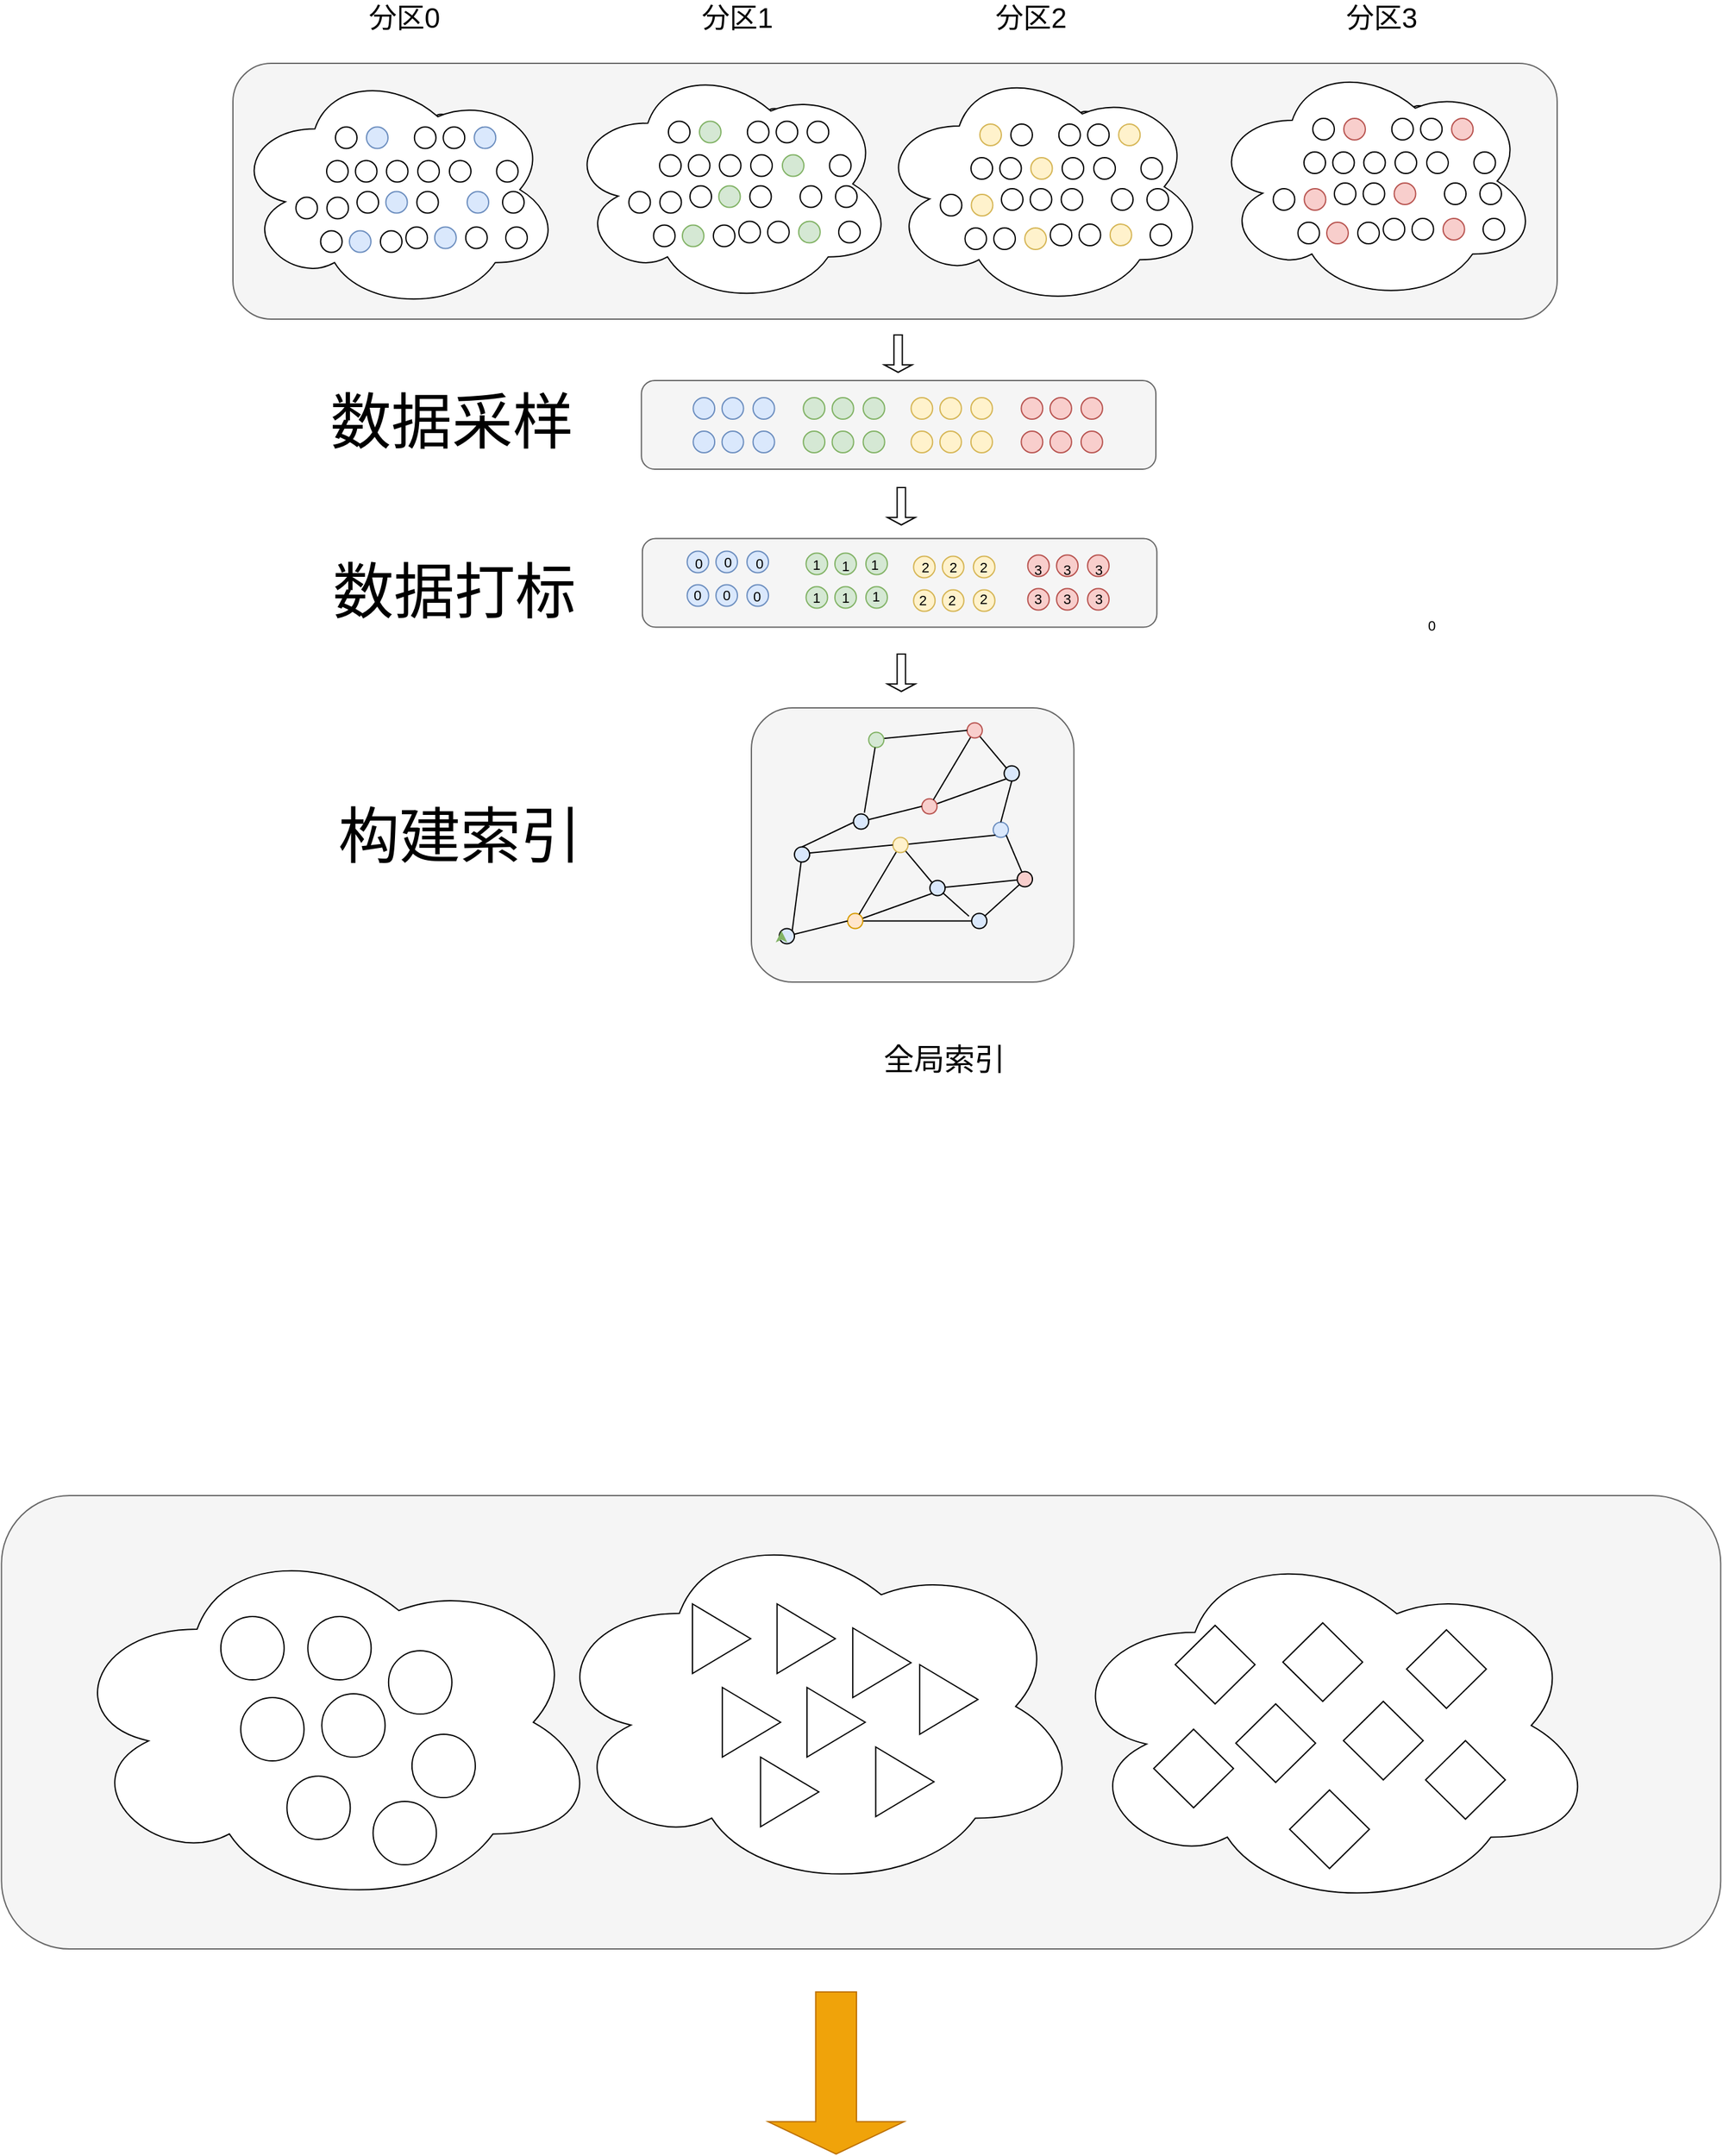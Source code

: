 <mxfile version="16.1.0" type="github">
  <diagram id="lhV7Ldz4UNHA8f_VeTsW" name="Page-1">
    <mxGraphModel dx="7293" dy="7127" grid="0" gridSize="10" guides="1" tooltips="1" connect="1" arrows="1" fold="1" page="0" pageScale="1" pageWidth="827" pageHeight="1169" math="0" shadow="0">
      <root>
        <mxCell id="0" />
        <mxCell id="1" parent="0" />
        <mxCell id="dWQ8O_4r9y9YvBFa44wk-390" value="" style="rounded=1;whiteSpace=wrap;html=1;fillColor=#f5f5f5;fontColor=#333333;strokeColor=#666666;" vertex="1" parent="1">
          <mxGeometry x="-2029.82" y="-1629" width="1358" height="358" as="geometry" />
        </mxCell>
        <mxCell id="dWQ8O_4r9y9YvBFa44wk-334" value="" style="ellipse;shape=cloud;whiteSpace=wrap;html=1;" vertex="1" parent="1">
          <mxGeometry x="-1600.57" y="-1609.5" width="425" height="294" as="geometry" />
        </mxCell>
        <mxCell id="dWQ8O_4r9y9YvBFa44wk-335" value="" style="ellipse;shape=cloud;whiteSpace=wrap;html=1;" vertex="1" parent="1">
          <mxGeometry x="-1193.31" y="-1594.5" width="425" height="294" as="geometry" />
        </mxCell>
        <mxCell id="dWQ8O_4r9y9YvBFa44wk-1" value="" style="rounded=1;whiteSpace=wrap;html=1;fontSize=12;strokeColor=#666666;fillColor=#f5f5f5;fontColor=#333333;" vertex="1" parent="1">
          <mxGeometry x="-1523.57" y="-2384.75" width="406.38" height="70" as="geometry" />
        </mxCell>
        <mxCell id="dWQ8O_4r9y9YvBFa44wk-2" value="" style="rounded=1;whiteSpace=wrap;html=1;fontSize=12;strokeColor=#666666;fillColor=#f5f5f5;fontColor=#333333;" vertex="1" parent="1">
          <mxGeometry x="-1524.34" y="-2509.5" width="406.38" height="70" as="geometry" />
        </mxCell>
        <mxCell id="dWQ8O_4r9y9YvBFa44wk-3" value="" style="rounded=1;whiteSpace=wrap;html=1;fontSize=12;strokeColor=#666666;fillColor=#f5f5f5;fontColor=#333333;" vertex="1" parent="1">
          <mxGeometry x="-1847" y="-2760" width="1046" height="202" as="geometry" />
        </mxCell>
        <mxCell id="dWQ8O_4r9y9YvBFa44wk-4" value="" style="rounded=1;whiteSpace=wrap;html=1;fontSize=12;strokeColor=#666666;fillColor=#f5f5f5;fontColor=#333333;" vertex="1" parent="1">
          <mxGeometry x="-1437.48" y="-2251" width="254.75" height="216.5" as="geometry" />
        </mxCell>
        <mxCell id="dWQ8O_4r9y9YvBFa44wk-5" value="" style="ellipse;whiteSpace=wrap;html=1;aspect=fixed;fontSize=14;fillColor=#dae8fc;strokeColor=#6c8ebf;" vertex="1" parent="1">
          <mxGeometry x="-1483.43" y="-2496" width="17" height="17" as="geometry" />
        </mxCell>
        <mxCell id="dWQ8O_4r9y9YvBFa44wk-6" value="" style="ellipse;whiteSpace=wrap;html=1;aspect=fixed;fontSize=14;fillColor=#dae8fc;strokeColor=#6c8ebf;" vertex="1" parent="1">
          <mxGeometry x="-1460.68" y="-2496" width="17" height="17" as="geometry" />
        </mxCell>
        <mxCell id="dWQ8O_4r9y9YvBFa44wk-7" value="" style="ellipse;whiteSpace=wrap;html=1;aspect=fixed;fontSize=14;fillColor=#dae8fc;strokeColor=#6c8ebf;" vertex="1" parent="1">
          <mxGeometry x="-1483.43" y="-2469.5" width="17" height="17" as="geometry" />
        </mxCell>
        <mxCell id="dWQ8O_4r9y9YvBFa44wk-8" value="" style="ellipse;whiteSpace=wrap;html=1;aspect=fixed;fontSize=14;fillColor=#dae8fc;strokeColor=#6c8ebf;" vertex="1" parent="1">
          <mxGeometry x="-1460.68" y="-2469.5" width="17" height="17" as="geometry" />
        </mxCell>
        <mxCell id="dWQ8O_4r9y9YvBFa44wk-9" value="" style="ellipse;whiteSpace=wrap;html=1;aspect=fixed;fontSize=14;fillColor=#dae8fc;strokeColor=#6c8ebf;" vertex="1" parent="1">
          <mxGeometry x="-1436.18" y="-2496" width="17" height="17" as="geometry" />
        </mxCell>
        <mxCell id="dWQ8O_4r9y9YvBFa44wk-10" value="" style="ellipse;whiteSpace=wrap;html=1;aspect=fixed;fontSize=14;fillColor=#dae8fc;strokeColor=#6c8ebf;" vertex="1" parent="1">
          <mxGeometry x="-1436.18" y="-2469.5" width="17" height="17" as="geometry" />
        </mxCell>
        <mxCell id="dWQ8O_4r9y9YvBFa44wk-11" value="" style="ellipse;whiteSpace=wrap;html=1;aspect=fixed;fontSize=14;fillColor=#d5e8d4;strokeColor=#82b366;" vertex="1" parent="1">
          <mxGeometry x="-1396.44" y="-2496" width="17" height="17" as="geometry" />
        </mxCell>
        <mxCell id="dWQ8O_4r9y9YvBFa44wk-12" value="" style="ellipse;whiteSpace=wrap;html=1;aspect=fixed;fontSize=14;fillColor=#d5e8d4;strokeColor=#82b366;" vertex="1" parent="1">
          <mxGeometry x="-1373.69" y="-2496" width="17" height="17" as="geometry" />
        </mxCell>
        <mxCell id="dWQ8O_4r9y9YvBFa44wk-13" value="" style="ellipse;whiteSpace=wrap;html=1;aspect=fixed;fontSize=14;fillColor=#d5e8d4;strokeColor=#82b366;" vertex="1" parent="1">
          <mxGeometry x="-1396.44" y="-2469.5" width="17" height="17" as="geometry" />
        </mxCell>
        <mxCell id="dWQ8O_4r9y9YvBFa44wk-14" value="" style="ellipse;whiteSpace=wrap;html=1;aspect=fixed;fontSize=14;fillColor=#d5e8d4;strokeColor=#82b366;" vertex="1" parent="1">
          <mxGeometry x="-1373.69" y="-2469.5" width="17" height="17" as="geometry" />
        </mxCell>
        <mxCell id="dWQ8O_4r9y9YvBFa44wk-15" value="" style="ellipse;whiteSpace=wrap;html=1;aspect=fixed;fontSize=14;fillColor=#d5e8d4;strokeColor=#82b366;" vertex="1" parent="1">
          <mxGeometry x="-1349.19" y="-2496" width="17" height="17" as="geometry" />
        </mxCell>
        <mxCell id="dWQ8O_4r9y9YvBFa44wk-16" value="" style="ellipse;whiteSpace=wrap;html=1;aspect=fixed;fontSize=14;fillColor=#d5e8d4;strokeColor=#82b366;" vertex="1" parent="1">
          <mxGeometry x="-1349.19" y="-2469.5" width="17" height="17" as="geometry" />
        </mxCell>
        <mxCell id="dWQ8O_4r9y9YvBFa44wk-17" value="" style="ellipse;whiteSpace=wrap;html=1;aspect=fixed;fontSize=14;fillColor=#fff2cc;strokeColor=#d6b656;" vertex="1" parent="1">
          <mxGeometry x="-1311.31" y="-2496" width="17" height="17" as="geometry" />
        </mxCell>
        <mxCell id="dWQ8O_4r9y9YvBFa44wk-18" value="" style="ellipse;whiteSpace=wrap;html=1;aspect=fixed;fontSize=14;fillColor=#fff2cc;strokeColor=#d6b656;" vertex="1" parent="1">
          <mxGeometry x="-1288.56" y="-2496" width="17" height="17" as="geometry" />
        </mxCell>
        <mxCell id="dWQ8O_4r9y9YvBFa44wk-19" value="" style="ellipse;whiteSpace=wrap;html=1;aspect=fixed;fontSize=14;fillColor=#fff2cc;strokeColor=#d6b656;" vertex="1" parent="1">
          <mxGeometry x="-1311.31" y="-2469.5" width="17" height="17" as="geometry" />
        </mxCell>
        <mxCell id="dWQ8O_4r9y9YvBFa44wk-20" value="" style="ellipse;whiteSpace=wrap;html=1;aspect=fixed;fontSize=14;fillColor=#fff2cc;strokeColor=#d6b656;" vertex="1" parent="1">
          <mxGeometry x="-1288.56" y="-2469.5" width="17" height="17" as="geometry" />
        </mxCell>
        <mxCell id="dWQ8O_4r9y9YvBFa44wk-21" value="" style="ellipse;whiteSpace=wrap;html=1;aspect=fixed;fontSize=14;fillColor=#fff2cc;strokeColor=#d6b656;" vertex="1" parent="1">
          <mxGeometry x="-1264.06" y="-2496" width="17" height="17" as="geometry" />
        </mxCell>
        <mxCell id="dWQ8O_4r9y9YvBFa44wk-22" value="" style="ellipse;whiteSpace=wrap;html=1;aspect=fixed;fontSize=14;fillColor=#fff2cc;strokeColor=#d6b656;" vertex="1" parent="1">
          <mxGeometry x="-1264.06" y="-2469.5" width="17" height="17" as="geometry" />
        </mxCell>
        <mxCell id="dWQ8O_4r9y9YvBFa44wk-23" value="" style="ellipse;whiteSpace=wrap;html=1;aspect=fixed;fontSize=14;fillColor=#f8cecc;strokeColor=#b85450;" vertex="1" parent="1">
          <mxGeometry x="-1224.32" y="-2496" width="17" height="17" as="geometry" />
        </mxCell>
        <mxCell id="dWQ8O_4r9y9YvBFa44wk-24" value="" style="ellipse;whiteSpace=wrap;html=1;aspect=fixed;fontSize=14;fillColor=#f8cecc;strokeColor=#b85450;" vertex="1" parent="1">
          <mxGeometry x="-1201.57" y="-2496" width="17" height="17" as="geometry" />
        </mxCell>
        <mxCell id="dWQ8O_4r9y9YvBFa44wk-25" value="" style="ellipse;whiteSpace=wrap;html=1;aspect=fixed;fontSize=14;fillColor=#f8cecc;strokeColor=#b85450;" vertex="1" parent="1">
          <mxGeometry x="-1224.32" y="-2469.5" width="17" height="17" as="geometry" />
        </mxCell>
        <mxCell id="dWQ8O_4r9y9YvBFa44wk-26" value="" style="ellipse;whiteSpace=wrap;html=1;aspect=fixed;fontSize=14;fillColor=#f8cecc;strokeColor=#b85450;" vertex="1" parent="1">
          <mxGeometry x="-1201.57" y="-2469.5" width="17" height="17" as="geometry" />
        </mxCell>
        <mxCell id="dWQ8O_4r9y9YvBFa44wk-27" value="" style="ellipse;whiteSpace=wrap;html=1;aspect=fixed;fontSize=14;fillColor=#f8cecc;strokeColor=#b85450;" vertex="1" parent="1">
          <mxGeometry x="-1177.07" y="-2496" width="17" height="17" as="geometry" />
        </mxCell>
        <mxCell id="dWQ8O_4r9y9YvBFa44wk-28" value="" style="ellipse;whiteSpace=wrap;html=1;aspect=fixed;fontSize=14;fillColor=#f8cecc;strokeColor=#b85450;" vertex="1" parent="1">
          <mxGeometry x="-1177.07" y="-2469.5" width="17" height="17" as="geometry" />
        </mxCell>
        <mxCell id="dWQ8O_4r9y9YvBFa44wk-29" value="" style="ellipse;whiteSpace=wrap;html=1;aspect=fixed;fontSize=14;" vertex="1" parent="1">
          <mxGeometry x="-1015.75" y="-2644.5" width="17" height="17" as="geometry" />
        </mxCell>
        <mxCell id="dWQ8O_4r9y9YvBFa44wk-30" value="" style="ellipse;whiteSpace=wrap;html=1;aspect=fixed;fontSize=14;" vertex="1" parent="1">
          <mxGeometry x="-993" y="-2644.5" width="17" height="17" as="geometry" />
        </mxCell>
        <mxCell id="dWQ8O_4r9y9YvBFa44wk-31" value="" style="ellipse;whiteSpace=wrap;html=1;aspect=fixed;fontSize=14;" vertex="1" parent="1">
          <mxGeometry x="-968.5" y="-2644.5" width="17" height="17" as="geometry" />
        </mxCell>
        <mxCell id="dWQ8O_4r9y9YvBFa44wk-32" value="" style="ellipse;whiteSpace=wrap;html=1;aspect=fixed;fontSize=14;" vertex="1" parent="1">
          <mxGeometry x="-948.38" y="-2647.5" width="17" height="17" as="geometry" />
        </mxCell>
        <mxCell id="dWQ8O_4r9y9YvBFa44wk-33" value="" style="ellipse;whiteSpace=wrap;html=1;aspect=fixed;fontSize=14;" vertex="1" parent="1">
          <mxGeometry x="-925.63" y="-2647.5" width="17" height="17" as="geometry" />
        </mxCell>
        <mxCell id="dWQ8O_4r9y9YvBFa44wk-34" value="" style="ellipse;whiteSpace=wrap;html=1;aspect=fixed;fontSize=14;" vertex="1" parent="1">
          <mxGeometry x="-901.13" y="-2647.5" width="17" height="17" as="geometry" />
        </mxCell>
        <mxCell id="dWQ8O_4r9y9YvBFa44wk-35" value="" style="ellipse;whiteSpace=wrap;html=1;aspect=fixed;fontSize=14;" vertex="1" parent="1">
          <mxGeometry x="-869.5" y="-2647.5" width="17" height="17" as="geometry" />
        </mxCell>
        <mxCell id="dWQ8O_4r9y9YvBFa44wk-36" value="" style="ellipse;whiteSpace=wrap;html=1;aspect=fixed;fontSize=14;" vertex="1" parent="1">
          <mxGeometry x="-1035.26" y="-2671" width="17" height="17" as="geometry" />
        </mxCell>
        <mxCell id="dWQ8O_4r9y9YvBFa44wk-37" value="" style="ellipse;whiteSpace=wrap;html=1;aspect=fixed;fontSize=14;" vertex="1" parent="1">
          <mxGeometry x="-1010.76" y="-2671" width="17" height="17" as="geometry" />
        </mxCell>
        <mxCell id="dWQ8O_4r9y9YvBFa44wk-38" value="" style="ellipse;whiteSpace=wrap;html=1;aspect=fixed;fontSize=14;" vertex="1" parent="1">
          <mxGeometry x="-986.98" y="-2675.5" width="17" height="17" as="geometry" />
        </mxCell>
        <mxCell id="dWQ8O_4r9y9YvBFa44wk-39" value="" style="ellipse;whiteSpace=wrap;html=1;aspect=fixed;fontSize=14;" vertex="1" parent="1">
          <mxGeometry x="-964.23" y="-2675.5" width="17" height="17" as="geometry" />
        </mxCell>
        <mxCell id="dWQ8O_4r9y9YvBFa44wk-40" value="" style="ellipse;whiteSpace=wrap;html=1;aspect=fixed;fontSize=14;" vertex="1" parent="1">
          <mxGeometry x="-1010.99" y="-2700" width="17" height="17" as="geometry" />
        </mxCell>
        <mxCell id="dWQ8O_4r9y9YvBFa44wk-41" value="" style="ellipse;whiteSpace=wrap;html=1;aspect=fixed;fontSize=14;" vertex="1" parent="1">
          <mxGeometry x="-988.24" y="-2700" width="17" height="17" as="geometry" />
        </mxCell>
        <mxCell id="dWQ8O_4r9y9YvBFa44wk-42" value="" style="ellipse;whiteSpace=wrap;html=1;aspect=fixed;fontSize=14;" vertex="1" parent="1">
          <mxGeometry x="-939.73" y="-2675.5" width="17" height="17" as="geometry" />
        </mxCell>
        <mxCell id="dWQ8O_4r9y9YvBFa44wk-43" value="" style="ellipse;whiteSpace=wrap;html=1;aspect=fixed;fontSize=14;" vertex="1" parent="1">
          <mxGeometry x="-963.74" y="-2700" width="17" height="17" as="geometry" />
        </mxCell>
        <mxCell id="dWQ8O_4r9y9YvBFa44wk-44" value="" style="ellipse;whiteSpace=wrap;html=1;aspect=fixed;fontSize=14;" vertex="1" parent="1">
          <mxGeometry x="-899.99" y="-2675.5" width="17" height="17" as="geometry" />
        </mxCell>
        <mxCell id="dWQ8O_4r9y9YvBFa44wk-45" value="" style="ellipse;whiteSpace=wrap;html=1;aspect=fixed;fontSize=14;" vertex="1" parent="1">
          <mxGeometry x="-1004.01" y="-2726.5" width="17" height="17" as="geometry" />
        </mxCell>
        <mxCell id="dWQ8O_4r9y9YvBFa44wk-46" value="" style="ellipse;whiteSpace=wrap;html=1;aspect=fixed;fontSize=14;" vertex="1" parent="1">
          <mxGeometry x="-939" y="-2700" width="17" height="17" as="geometry" />
        </mxCell>
        <mxCell id="dWQ8O_4r9y9YvBFa44wk-47" value="" style="ellipse;whiteSpace=wrap;html=1;aspect=fixed;fontSize=14;" vertex="1" parent="1">
          <mxGeometry x="-914" y="-2700" width="17" height="17" as="geometry" />
        </mxCell>
        <mxCell id="dWQ8O_4r9y9YvBFa44wk-48" value="" style="ellipse;whiteSpace=wrap;html=1;aspect=fixed;fontSize=14;" vertex="1" parent="1">
          <mxGeometry x="-979.51" y="-2726.5" width="17" height="17" as="geometry" />
        </mxCell>
        <mxCell id="dWQ8O_4r9y9YvBFa44wk-49" value="" style="ellipse;whiteSpace=wrap;html=1;aspect=fixed;fontSize=14;" vertex="1" parent="1">
          <mxGeometry x="-876.75" y="-2700" width="17" height="17" as="geometry" />
        </mxCell>
        <mxCell id="dWQ8O_4r9y9YvBFa44wk-50" value="" style="ellipse;whiteSpace=wrap;html=1;aspect=fixed;fontSize=14;" vertex="1" parent="1">
          <mxGeometry x="-941.63" y="-2726.5" width="17" height="17" as="geometry" />
        </mxCell>
        <mxCell id="dWQ8O_4r9y9YvBFa44wk-51" value="" style="ellipse;whiteSpace=wrap;html=1;aspect=fixed;fontSize=14;" vertex="1" parent="1">
          <mxGeometry x="-918.88" y="-2726.5" width="17" height="17" as="geometry" />
        </mxCell>
        <mxCell id="dWQ8O_4r9y9YvBFa44wk-52" value="" style="ellipse;whiteSpace=wrap;html=1;aspect=fixed;fontSize=14;" vertex="1" parent="1">
          <mxGeometry x="-872" y="-2675.5" width="17" height="17" as="geometry" />
        </mxCell>
        <mxCell id="dWQ8O_4r9y9YvBFa44wk-53" value="" style="ellipse;whiteSpace=wrap;html=1;aspect=fixed;fontSize=14;" vertex="1" parent="1">
          <mxGeometry x="-894.38" y="-2726.5" width="17" height="17" as="geometry" />
        </mxCell>
        <mxCell id="dWQ8O_4r9y9YvBFa44wk-54" value="" style="ellipse;shape=cloud;whiteSpace=wrap;html=1;fontSize=12;" vertex="1" parent="1">
          <mxGeometry x="-1075" y="-2763" width="259" height="192" as="geometry" />
        </mxCell>
        <mxCell id="dWQ8O_4r9y9YvBFa44wk-55" value="" style="ellipse;whiteSpace=wrap;html=1;aspect=fixed;fontSize=14;" vertex="1" parent="1">
          <mxGeometry x="-1278.75" y="-2640" width="17" height="17" as="geometry" />
        </mxCell>
        <mxCell id="dWQ8O_4r9y9YvBFa44wk-56" value="" style="ellipse;whiteSpace=wrap;html=1;aspect=fixed;fontSize=14;" vertex="1" parent="1">
          <mxGeometry x="-1256" y="-2640" width="17" height="17" as="geometry" />
        </mxCell>
        <mxCell id="dWQ8O_4r9y9YvBFa44wk-57" value="" style="ellipse;whiteSpace=wrap;html=1;aspect=fixed;fontSize=14;" vertex="1" parent="1">
          <mxGeometry x="-1231.5" y="-2640" width="17" height="17" as="geometry" />
        </mxCell>
        <mxCell id="dWQ8O_4r9y9YvBFa44wk-58" value="" style="ellipse;whiteSpace=wrap;html=1;aspect=fixed;fontSize=14;" vertex="1" parent="1">
          <mxGeometry x="-1211.38" y="-2643" width="17" height="17" as="geometry" />
        </mxCell>
        <mxCell id="dWQ8O_4r9y9YvBFa44wk-59" value="" style="ellipse;whiteSpace=wrap;html=1;aspect=fixed;fontSize=14;" vertex="1" parent="1">
          <mxGeometry x="-1188.63" y="-2643" width="17" height="17" as="geometry" />
        </mxCell>
        <mxCell id="dWQ8O_4r9y9YvBFa44wk-60" value="" style="ellipse;whiteSpace=wrap;html=1;aspect=fixed;fontSize=14;" vertex="1" parent="1">
          <mxGeometry x="-1164.13" y="-2643" width="17" height="17" as="geometry" />
        </mxCell>
        <mxCell id="dWQ8O_4r9y9YvBFa44wk-61" value="" style="ellipse;whiteSpace=wrap;html=1;aspect=fixed;fontSize=14;" vertex="1" parent="1">
          <mxGeometry x="-1132.5" y="-2643" width="17" height="17" as="geometry" />
        </mxCell>
        <mxCell id="dWQ8O_4r9y9YvBFa44wk-62" value="" style="ellipse;whiteSpace=wrap;html=1;aspect=fixed;fontSize=14;" vertex="1" parent="1">
          <mxGeometry x="-1298.26" y="-2666.5" width="17" height="17" as="geometry" />
        </mxCell>
        <mxCell id="dWQ8O_4r9y9YvBFa44wk-63" value="" style="ellipse;whiteSpace=wrap;html=1;aspect=fixed;fontSize=14;" vertex="1" parent="1">
          <mxGeometry x="-1273.76" y="-2666.5" width="17" height="17" as="geometry" />
        </mxCell>
        <mxCell id="dWQ8O_4r9y9YvBFa44wk-64" value="" style="ellipse;whiteSpace=wrap;html=1;aspect=fixed;fontSize=14;" vertex="1" parent="1">
          <mxGeometry x="-1249.98" y="-2671" width="17" height="17" as="geometry" />
        </mxCell>
        <mxCell id="dWQ8O_4r9y9YvBFa44wk-65" value="" style="ellipse;whiteSpace=wrap;html=1;aspect=fixed;fontSize=14;" vertex="1" parent="1">
          <mxGeometry x="-1227.23" y="-2671" width="17" height="17" as="geometry" />
        </mxCell>
        <mxCell id="dWQ8O_4r9y9YvBFa44wk-66" value="" style="ellipse;whiteSpace=wrap;html=1;aspect=fixed;fontSize=14;" vertex="1" parent="1">
          <mxGeometry x="-1273.99" y="-2695.5" width="17" height="17" as="geometry" />
        </mxCell>
        <mxCell id="dWQ8O_4r9y9YvBFa44wk-67" value="" style="ellipse;whiteSpace=wrap;html=1;aspect=fixed;fontSize=14;" vertex="1" parent="1">
          <mxGeometry x="-1251.24" y="-2695.5" width="17" height="17" as="geometry" />
        </mxCell>
        <mxCell id="dWQ8O_4r9y9YvBFa44wk-68" value="" style="ellipse;whiteSpace=wrap;html=1;aspect=fixed;fontSize=14;" vertex="1" parent="1">
          <mxGeometry x="-1202.73" y="-2671" width="17" height="17" as="geometry" />
        </mxCell>
        <mxCell id="dWQ8O_4r9y9YvBFa44wk-69" value="" style="ellipse;whiteSpace=wrap;html=1;aspect=fixed;fontSize=14;" vertex="1" parent="1">
          <mxGeometry x="-1226.74" y="-2695.5" width="17" height="17" as="geometry" />
        </mxCell>
        <mxCell id="dWQ8O_4r9y9YvBFa44wk-70" value="" style="ellipse;whiteSpace=wrap;html=1;aspect=fixed;fontSize=14;" vertex="1" parent="1">
          <mxGeometry x="-1162.99" y="-2671" width="17" height="17" as="geometry" />
        </mxCell>
        <mxCell id="dWQ8O_4r9y9YvBFa44wk-71" value="" style="ellipse;whiteSpace=wrap;html=1;aspect=fixed;fontSize=14;" vertex="1" parent="1">
          <mxGeometry x="-1267.01" y="-2722" width="17" height="17" as="geometry" />
        </mxCell>
        <mxCell id="dWQ8O_4r9y9YvBFa44wk-72" value="" style="ellipse;whiteSpace=wrap;html=1;aspect=fixed;fontSize=14;" vertex="1" parent="1">
          <mxGeometry x="-1202" y="-2695.5" width="17" height="17" as="geometry" />
        </mxCell>
        <mxCell id="dWQ8O_4r9y9YvBFa44wk-73" value="" style="ellipse;whiteSpace=wrap;html=1;aspect=fixed;fontSize=14;" vertex="1" parent="1">
          <mxGeometry x="-1177" y="-2695.5" width="17" height="17" as="geometry" />
        </mxCell>
        <mxCell id="dWQ8O_4r9y9YvBFa44wk-74" value="" style="ellipse;whiteSpace=wrap;html=1;aspect=fixed;fontSize=14;" vertex="1" parent="1">
          <mxGeometry x="-1242.51" y="-2722" width="17" height="17" as="geometry" />
        </mxCell>
        <mxCell id="dWQ8O_4r9y9YvBFa44wk-75" value="" style="ellipse;whiteSpace=wrap;html=1;aspect=fixed;fontSize=14;" vertex="1" parent="1">
          <mxGeometry x="-1139.75" y="-2695.5" width="17" height="17" as="geometry" />
        </mxCell>
        <mxCell id="dWQ8O_4r9y9YvBFa44wk-76" value="" style="ellipse;whiteSpace=wrap;html=1;aspect=fixed;fontSize=14;" vertex="1" parent="1">
          <mxGeometry x="-1204.63" y="-2722" width="17" height="17" as="geometry" />
        </mxCell>
        <mxCell id="dWQ8O_4r9y9YvBFa44wk-77" value="" style="ellipse;whiteSpace=wrap;html=1;aspect=fixed;fontSize=14;" vertex="1" parent="1">
          <mxGeometry x="-1181.88" y="-2722" width="17" height="17" as="geometry" />
        </mxCell>
        <mxCell id="dWQ8O_4r9y9YvBFa44wk-78" value="" style="ellipse;whiteSpace=wrap;html=1;aspect=fixed;fontSize=14;" vertex="1" parent="1">
          <mxGeometry x="-1135" y="-2671" width="17" height="17" as="geometry" />
        </mxCell>
        <mxCell id="dWQ8O_4r9y9YvBFa44wk-79" value="" style="ellipse;whiteSpace=wrap;html=1;aspect=fixed;fontSize=14;" vertex="1" parent="1">
          <mxGeometry x="-1157.38" y="-2722" width="17" height="17" as="geometry" />
        </mxCell>
        <mxCell id="dWQ8O_4r9y9YvBFa44wk-80" value="" style="ellipse;shape=cloud;whiteSpace=wrap;html=1;fontSize=12;" vertex="1" parent="1">
          <mxGeometry x="-1338" y="-2758.5" width="259" height="192" as="geometry" />
        </mxCell>
        <mxCell id="dWQ8O_4r9y9YvBFa44wk-81" value="" style="ellipse;whiteSpace=wrap;html=1;aspect=fixed;fontSize=14;" vertex="1" parent="1">
          <mxGeometry x="-1005.75" y="-2634.5" width="17" height="17" as="geometry" />
        </mxCell>
        <mxCell id="dWQ8O_4r9y9YvBFa44wk-82" value="" style="ellipse;whiteSpace=wrap;html=1;aspect=fixed;fontSize=14;fillColor=#f8cecc;strokeColor=#b85450;" vertex="1" parent="1">
          <mxGeometry x="-983" y="-2634.5" width="17" height="17" as="geometry" />
        </mxCell>
        <mxCell id="dWQ8O_4r9y9YvBFa44wk-83" value="" style="ellipse;whiteSpace=wrap;html=1;aspect=fixed;fontSize=14;" vertex="1" parent="1">
          <mxGeometry x="-958.5" y="-2634.5" width="17" height="17" as="geometry" />
        </mxCell>
        <mxCell id="dWQ8O_4r9y9YvBFa44wk-84" value="" style="ellipse;whiteSpace=wrap;html=1;aspect=fixed;fontSize=14;" vertex="1" parent="1">
          <mxGeometry x="-938.38" y="-2637.5" width="17" height="17" as="geometry" />
        </mxCell>
        <mxCell id="dWQ8O_4r9y9YvBFa44wk-85" value="" style="ellipse;whiteSpace=wrap;html=1;aspect=fixed;fontSize=14;" vertex="1" parent="1">
          <mxGeometry x="-915.63" y="-2637.5" width="17" height="17" as="geometry" />
        </mxCell>
        <mxCell id="dWQ8O_4r9y9YvBFa44wk-86" value="" style="ellipse;whiteSpace=wrap;html=1;aspect=fixed;fontSize=14;fillColor=#f8cecc;strokeColor=#b85450;" vertex="1" parent="1">
          <mxGeometry x="-891.13" y="-2637.5" width="17" height="17" as="geometry" />
        </mxCell>
        <mxCell id="dWQ8O_4r9y9YvBFa44wk-87" value="" style="ellipse;whiteSpace=wrap;html=1;aspect=fixed;fontSize=14;" vertex="1" parent="1">
          <mxGeometry x="-859.5" y="-2637.5" width="17" height="17" as="geometry" />
        </mxCell>
        <mxCell id="dWQ8O_4r9y9YvBFa44wk-88" value="" style="ellipse;whiteSpace=wrap;html=1;aspect=fixed;fontSize=14;" vertex="1" parent="1">
          <mxGeometry x="-1025.26" y="-2661" width="17" height="17" as="geometry" />
        </mxCell>
        <mxCell id="dWQ8O_4r9y9YvBFa44wk-89" value="" style="ellipse;whiteSpace=wrap;html=1;aspect=fixed;fontSize=14;fillColor=#f8cecc;strokeColor=#b85450;" vertex="1" parent="1">
          <mxGeometry x="-1000.76" y="-2661" width="17" height="17" as="geometry" />
        </mxCell>
        <mxCell id="dWQ8O_4r9y9YvBFa44wk-90" value="" style="ellipse;whiteSpace=wrap;html=1;aspect=fixed;fontSize=14;" vertex="1" parent="1">
          <mxGeometry x="-976.98" y="-2665.5" width="17" height="17" as="geometry" />
        </mxCell>
        <mxCell id="dWQ8O_4r9y9YvBFa44wk-91" value="" style="ellipse;whiteSpace=wrap;html=1;aspect=fixed;fontSize=14;" vertex="1" parent="1">
          <mxGeometry x="-954.23" y="-2665.5" width="17" height="17" as="geometry" />
        </mxCell>
        <mxCell id="dWQ8O_4r9y9YvBFa44wk-92" value="" style="ellipse;whiteSpace=wrap;html=1;aspect=fixed;fontSize=14;" vertex="1" parent="1">
          <mxGeometry x="-1000.99" y="-2690" width="17" height="17" as="geometry" />
        </mxCell>
        <mxCell id="dWQ8O_4r9y9YvBFa44wk-93" value="" style="ellipse;whiteSpace=wrap;html=1;aspect=fixed;fontSize=14;" vertex="1" parent="1">
          <mxGeometry x="-978.24" y="-2690" width="17" height="17" as="geometry" />
        </mxCell>
        <mxCell id="dWQ8O_4r9y9YvBFa44wk-94" value="" style="ellipse;whiteSpace=wrap;html=1;aspect=fixed;fontSize=14;fillColor=#f8cecc;strokeColor=#b85450;" vertex="1" parent="1">
          <mxGeometry x="-929.73" y="-2665.5" width="17" height="17" as="geometry" />
        </mxCell>
        <mxCell id="dWQ8O_4r9y9YvBFa44wk-95" value="" style="ellipse;whiteSpace=wrap;html=1;aspect=fixed;fontSize=14;" vertex="1" parent="1">
          <mxGeometry x="-953.74" y="-2690" width="17" height="17" as="geometry" />
        </mxCell>
        <mxCell id="dWQ8O_4r9y9YvBFa44wk-96" value="" style="ellipse;whiteSpace=wrap;html=1;aspect=fixed;fontSize=14;" vertex="1" parent="1">
          <mxGeometry x="-889.99" y="-2665.5" width="17" height="17" as="geometry" />
        </mxCell>
        <mxCell id="dWQ8O_4r9y9YvBFa44wk-97" value="" style="ellipse;whiteSpace=wrap;html=1;aspect=fixed;fontSize=14;" vertex="1" parent="1">
          <mxGeometry x="-994.01" y="-2716.5" width="17" height="17" as="geometry" />
        </mxCell>
        <mxCell id="dWQ8O_4r9y9YvBFa44wk-98" value="" style="ellipse;whiteSpace=wrap;html=1;aspect=fixed;fontSize=14;" vertex="1" parent="1">
          <mxGeometry x="-929" y="-2690" width="17" height="17" as="geometry" />
        </mxCell>
        <mxCell id="dWQ8O_4r9y9YvBFa44wk-99" value="" style="ellipse;whiteSpace=wrap;html=1;aspect=fixed;fontSize=14;" vertex="1" parent="1">
          <mxGeometry x="-904" y="-2690" width="17" height="17" as="geometry" />
        </mxCell>
        <mxCell id="dWQ8O_4r9y9YvBFa44wk-100" value="" style="ellipse;whiteSpace=wrap;html=1;aspect=fixed;fontSize=14;fillColor=#f8cecc;strokeColor=#b85450;" vertex="1" parent="1">
          <mxGeometry x="-969.51" y="-2716.5" width="17" height="17" as="geometry" />
        </mxCell>
        <mxCell id="dWQ8O_4r9y9YvBFa44wk-101" value="" style="ellipse;whiteSpace=wrap;html=1;aspect=fixed;fontSize=14;" vertex="1" parent="1">
          <mxGeometry x="-866.75" y="-2690" width="17" height="17" as="geometry" />
        </mxCell>
        <mxCell id="dWQ8O_4r9y9YvBFa44wk-102" value="" style="ellipse;whiteSpace=wrap;html=1;aspect=fixed;fontSize=14;" vertex="1" parent="1">
          <mxGeometry x="-931.63" y="-2716.5" width="17" height="17" as="geometry" />
        </mxCell>
        <mxCell id="dWQ8O_4r9y9YvBFa44wk-103" value="" style="ellipse;whiteSpace=wrap;html=1;aspect=fixed;fontSize=14;" vertex="1" parent="1">
          <mxGeometry x="-908.88" y="-2716.5" width="17" height="17" as="geometry" />
        </mxCell>
        <mxCell id="dWQ8O_4r9y9YvBFa44wk-104" value="" style="ellipse;whiteSpace=wrap;html=1;aspect=fixed;fontSize=14;" vertex="1" parent="1">
          <mxGeometry x="-862" y="-2665.5" width="17" height="17" as="geometry" />
        </mxCell>
        <mxCell id="dWQ8O_4r9y9YvBFa44wk-105" value="" style="ellipse;whiteSpace=wrap;html=1;aspect=fixed;fontSize=14;fillColor=#f8cecc;strokeColor=#b85450;" vertex="1" parent="1">
          <mxGeometry x="-884.38" y="-2716.5" width="17" height="17" as="geometry" />
        </mxCell>
        <mxCell id="dWQ8O_4r9y9YvBFa44wk-106" value="" style="ellipse;whiteSpace=wrap;html=1;aspect=fixed;fontSize=14;" vertex="1" parent="1">
          <mxGeometry x="-1268.75" y="-2630" width="17" height="17" as="geometry" />
        </mxCell>
        <mxCell id="dWQ8O_4r9y9YvBFa44wk-107" value="" style="ellipse;whiteSpace=wrap;html=1;aspect=fixed;fontSize=14;" vertex="1" parent="1">
          <mxGeometry x="-1246" y="-2630" width="17" height="17" as="geometry" />
        </mxCell>
        <mxCell id="dWQ8O_4r9y9YvBFa44wk-108" value="" style="ellipse;whiteSpace=wrap;html=1;aspect=fixed;fontSize=14;fillColor=#fff2cc;strokeColor=#d6b656;" vertex="1" parent="1">
          <mxGeometry x="-1221.5" y="-2630" width="17" height="17" as="geometry" />
        </mxCell>
        <mxCell id="dWQ8O_4r9y9YvBFa44wk-109" value="" style="ellipse;whiteSpace=wrap;html=1;aspect=fixed;fontSize=14;" vertex="1" parent="1">
          <mxGeometry x="-1201.38" y="-2633" width="17" height="17" as="geometry" />
        </mxCell>
        <mxCell id="dWQ8O_4r9y9YvBFa44wk-110" value="" style="ellipse;whiteSpace=wrap;html=1;aspect=fixed;fontSize=14;" vertex="1" parent="1">
          <mxGeometry x="-1178.63" y="-2633" width="17" height="17" as="geometry" />
        </mxCell>
        <mxCell id="dWQ8O_4r9y9YvBFa44wk-111" value="" style="ellipse;whiteSpace=wrap;html=1;aspect=fixed;fontSize=14;fillColor=#fff2cc;strokeColor=#d6b656;" vertex="1" parent="1">
          <mxGeometry x="-1154.13" y="-2633" width="17" height="17" as="geometry" />
        </mxCell>
        <mxCell id="dWQ8O_4r9y9YvBFa44wk-112" value="" style="ellipse;whiteSpace=wrap;html=1;aspect=fixed;fontSize=14;" vertex="1" parent="1">
          <mxGeometry x="-1122.5" y="-2633" width="17" height="17" as="geometry" />
        </mxCell>
        <mxCell id="dWQ8O_4r9y9YvBFa44wk-113" value="" style="ellipse;whiteSpace=wrap;html=1;aspect=fixed;fontSize=14;" vertex="1" parent="1">
          <mxGeometry x="-1288.26" y="-2656.5" width="17" height="17" as="geometry" />
        </mxCell>
        <mxCell id="dWQ8O_4r9y9YvBFa44wk-114" value="" style="ellipse;whiteSpace=wrap;html=1;aspect=fixed;fontSize=14;fillColor=#fff2cc;strokeColor=#d6b656;" vertex="1" parent="1">
          <mxGeometry x="-1263.76" y="-2656.5" width="17" height="17" as="geometry" />
        </mxCell>
        <mxCell id="dWQ8O_4r9y9YvBFa44wk-115" value="" style="ellipse;whiteSpace=wrap;html=1;aspect=fixed;fontSize=14;" vertex="1" parent="1">
          <mxGeometry x="-1239.98" y="-2661" width="17" height="17" as="geometry" />
        </mxCell>
        <mxCell id="dWQ8O_4r9y9YvBFa44wk-116" value="" style="ellipse;whiteSpace=wrap;html=1;aspect=fixed;fontSize=14;" vertex="1" parent="1">
          <mxGeometry x="-1217.23" y="-2661" width="17" height="17" as="geometry" />
        </mxCell>
        <mxCell id="dWQ8O_4r9y9YvBFa44wk-117" value="" style="ellipse;whiteSpace=wrap;html=1;aspect=fixed;fontSize=14;" vertex="1" parent="1">
          <mxGeometry x="-1263.99" y="-2685.5" width="17" height="17" as="geometry" />
        </mxCell>
        <mxCell id="dWQ8O_4r9y9YvBFa44wk-118" value="" style="ellipse;whiteSpace=wrap;html=1;aspect=fixed;fontSize=14;" vertex="1" parent="1">
          <mxGeometry x="-1241.24" y="-2685.5" width="17" height="17" as="geometry" />
        </mxCell>
        <mxCell id="dWQ8O_4r9y9YvBFa44wk-119" value="" style="ellipse;whiteSpace=wrap;html=1;aspect=fixed;fontSize=14;" vertex="1" parent="1">
          <mxGeometry x="-1192.73" y="-2661" width="17" height="17" as="geometry" />
        </mxCell>
        <mxCell id="dWQ8O_4r9y9YvBFa44wk-120" value="" style="ellipse;whiteSpace=wrap;html=1;aspect=fixed;fontSize=14;fillColor=#fff2cc;strokeColor=#d6b656;" vertex="1" parent="1">
          <mxGeometry x="-1216.74" y="-2685.5" width="17" height="17" as="geometry" />
        </mxCell>
        <mxCell id="dWQ8O_4r9y9YvBFa44wk-121" value="" style="ellipse;whiteSpace=wrap;html=1;aspect=fixed;fontSize=14;" vertex="1" parent="1">
          <mxGeometry x="-1152.99" y="-2661" width="17" height="17" as="geometry" />
        </mxCell>
        <mxCell id="dWQ8O_4r9y9YvBFa44wk-122" value="" style="ellipse;whiteSpace=wrap;html=1;aspect=fixed;fontSize=14;fillColor=#fff2cc;strokeColor=#d6b656;" vertex="1" parent="1">
          <mxGeometry x="-1257.01" y="-2712" width="17" height="17" as="geometry" />
        </mxCell>
        <mxCell id="dWQ8O_4r9y9YvBFa44wk-123" value="" style="ellipse;whiteSpace=wrap;html=1;aspect=fixed;fontSize=14;" vertex="1" parent="1">
          <mxGeometry x="-1192" y="-2685.5" width="17" height="17" as="geometry" />
        </mxCell>
        <mxCell id="dWQ8O_4r9y9YvBFa44wk-124" value="" style="ellipse;whiteSpace=wrap;html=1;aspect=fixed;fontSize=14;" vertex="1" parent="1">
          <mxGeometry x="-1167" y="-2685.5" width="17" height="17" as="geometry" />
        </mxCell>
        <mxCell id="dWQ8O_4r9y9YvBFa44wk-125" value="" style="ellipse;whiteSpace=wrap;html=1;aspect=fixed;fontSize=14;" vertex="1" parent="1">
          <mxGeometry x="-1232.51" y="-2712" width="17" height="17" as="geometry" />
        </mxCell>
        <mxCell id="dWQ8O_4r9y9YvBFa44wk-126" value="" style="ellipse;whiteSpace=wrap;html=1;aspect=fixed;fontSize=14;" vertex="1" parent="1">
          <mxGeometry x="-1129.75" y="-2685.5" width="17" height="17" as="geometry" />
        </mxCell>
        <mxCell id="dWQ8O_4r9y9YvBFa44wk-127" value="" style="ellipse;whiteSpace=wrap;html=1;aspect=fixed;fontSize=14;" vertex="1" parent="1">
          <mxGeometry x="-1194.63" y="-2712" width="17" height="17" as="geometry" />
        </mxCell>
        <mxCell id="dWQ8O_4r9y9YvBFa44wk-128" value="" style="ellipse;whiteSpace=wrap;html=1;aspect=fixed;fontSize=14;" vertex="1" parent="1">
          <mxGeometry x="-1171.88" y="-2712" width="17" height="17" as="geometry" />
        </mxCell>
        <mxCell id="dWQ8O_4r9y9YvBFa44wk-129" value="" style="ellipse;whiteSpace=wrap;html=1;aspect=fixed;fontSize=14;" vertex="1" parent="1">
          <mxGeometry x="-1125" y="-2661" width="17" height="17" as="geometry" />
        </mxCell>
        <mxCell id="dWQ8O_4r9y9YvBFa44wk-130" value="" style="ellipse;whiteSpace=wrap;html=1;aspect=fixed;fontSize=14;fillColor=#fff2cc;strokeColor=#d6b656;" vertex="1" parent="1">
          <mxGeometry x="-1147.38" y="-2712" width="17" height="17" as="geometry" />
        </mxCell>
        <mxCell id="dWQ8O_4r9y9YvBFa44wk-131" value="" style="ellipse;whiteSpace=wrap;html=1;aspect=fixed;fontSize=14;" vertex="1" parent="1">
          <mxGeometry x="-1524.75" y="-2642.25" width="17" height="17" as="geometry" />
        </mxCell>
        <mxCell id="dWQ8O_4r9y9YvBFa44wk-132" value="" style="ellipse;whiteSpace=wrap;html=1;aspect=fixed;fontSize=14;" vertex="1" parent="1">
          <mxGeometry x="-1502" y="-2642.25" width="17" height="17" as="geometry" />
        </mxCell>
        <mxCell id="dWQ8O_4r9y9YvBFa44wk-133" value="" style="ellipse;whiteSpace=wrap;html=1;aspect=fixed;fontSize=14;" vertex="1" parent="1">
          <mxGeometry x="-1477.5" y="-2642.25" width="17" height="17" as="geometry" />
        </mxCell>
        <mxCell id="dWQ8O_4r9y9YvBFa44wk-134" value="" style="ellipse;whiteSpace=wrap;html=1;aspect=fixed;fontSize=14;" vertex="1" parent="1">
          <mxGeometry x="-1457.38" y="-2645.25" width="17" height="17" as="geometry" />
        </mxCell>
        <mxCell id="dWQ8O_4r9y9YvBFa44wk-135" value="" style="ellipse;whiteSpace=wrap;html=1;aspect=fixed;fontSize=14;" vertex="1" parent="1">
          <mxGeometry x="-1434.63" y="-2645.25" width="17" height="17" as="geometry" />
        </mxCell>
        <mxCell id="dWQ8O_4r9y9YvBFa44wk-136" value="" style="ellipse;whiteSpace=wrap;html=1;aspect=fixed;fontSize=14;" vertex="1" parent="1">
          <mxGeometry x="-1410.13" y="-2645.25" width="17" height="17" as="geometry" />
        </mxCell>
        <mxCell id="dWQ8O_4r9y9YvBFa44wk-137" value="" style="ellipse;whiteSpace=wrap;html=1;aspect=fixed;fontSize=14;" vertex="1" parent="1">
          <mxGeometry x="-1378.5" y="-2645.25" width="17" height="17" as="geometry" />
        </mxCell>
        <mxCell id="dWQ8O_4r9y9YvBFa44wk-138" value="" style="ellipse;whiteSpace=wrap;html=1;aspect=fixed;fontSize=14;" vertex="1" parent="1">
          <mxGeometry x="-1544.26" y="-2668.75" width="17" height="17" as="geometry" />
        </mxCell>
        <mxCell id="dWQ8O_4r9y9YvBFa44wk-139" value="" style="ellipse;whiteSpace=wrap;html=1;aspect=fixed;fontSize=14;" vertex="1" parent="1">
          <mxGeometry x="-1519.76" y="-2668.75" width="17" height="17" as="geometry" />
        </mxCell>
        <mxCell id="dWQ8O_4r9y9YvBFa44wk-140" value="" style="ellipse;whiteSpace=wrap;html=1;aspect=fixed;fontSize=14;" vertex="1" parent="1">
          <mxGeometry x="-1495.98" y="-2673.25" width="17" height="17" as="geometry" />
        </mxCell>
        <mxCell id="dWQ8O_4r9y9YvBFa44wk-141" value="" style="ellipse;whiteSpace=wrap;html=1;aspect=fixed;fontSize=14;" vertex="1" parent="1">
          <mxGeometry x="-1473.23" y="-2673.25" width="17" height="17" as="geometry" />
        </mxCell>
        <mxCell id="dWQ8O_4r9y9YvBFa44wk-142" value="" style="ellipse;whiteSpace=wrap;html=1;aspect=fixed;fontSize=14;" vertex="1" parent="1">
          <mxGeometry x="-1519.99" y="-2697.75" width="17" height="17" as="geometry" />
        </mxCell>
        <mxCell id="dWQ8O_4r9y9YvBFa44wk-143" value="" style="ellipse;whiteSpace=wrap;html=1;aspect=fixed;fontSize=14;" vertex="1" parent="1">
          <mxGeometry x="-1497.24" y="-2697.75" width="17" height="17" as="geometry" />
        </mxCell>
        <mxCell id="dWQ8O_4r9y9YvBFa44wk-144" value="" style="ellipse;whiteSpace=wrap;html=1;aspect=fixed;fontSize=14;" vertex="1" parent="1">
          <mxGeometry x="-1448.73" y="-2673.25" width="17" height="17" as="geometry" />
        </mxCell>
        <mxCell id="dWQ8O_4r9y9YvBFa44wk-145" value="" style="ellipse;whiteSpace=wrap;html=1;aspect=fixed;fontSize=14;" vertex="1" parent="1">
          <mxGeometry x="-1472.74" y="-2697.75" width="17" height="17" as="geometry" />
        </mxCell>
        <mxCell id="dWQ8O_4r9y9YvBFa44wk-146" value="" style="ellipse;whiteSpace=wrap;html=1;aspect=fixed;fontSize=14;" vertex="1" parent="1">
          <mxGeometry x="-1408.99" y="-2673.25" width="17" height="17" as="geometry" />
        </mxCell>
        <mxCell id="dWQ8O_4r9y9YvBFa44wk-147" value="" style="ellipse;whiteSpace=wrap;html=1;aspect=fixed;fontSize=14;" vertex="1" parent="1">
          <mxGeometry x="-1513.01" y="-2724.25" width="17" height="17" as="geometry" />
        </mxCell>
        <mxCell id="dWQ8O_4r9y9YvBFa44wk-148" value="" style="ellipse;whiteSpace=wrap;html=1;aspect=fixed;fontSize=14;" vertex="1" parent="1">
          <mxGeometry x="-1448" y="-2697.75" width="17" height="17" as="geometry" />
        </mxCell>
        <mxCell id="dWQ8O_4r9y9YvBFa44wk-149" value="" style="ellipse;whiteSpace=wrap;html=1;aspect=fixed;fontSize=14;" vertex="1" parent="1">
          <mxGeometry x="-1423" y="-2697.75" width="17" height="17" as="geometry" />
        </mxCell>
        <mxCell id="dWQ8O_4r9y9YvBFa44wk-150" value="" style="ellipse;whiteSpace=wrap;html=1;aspect=fixed;fontSize=14;" vertex="1" parent="1">
          <mxGeometry x="-1488.51" y="-2724.25" width="17" height="17" as="geometry" />
        </mxCell>
        <mxCell id="dWQ8O_4r9y9YvBFa44wk-151" value="" style="ellipse;whiteSpace=wrap;html=1;aspect=fixed;fontSize=14;" vertex="1" parent="1">
          <mxGeometry x="-1385.75" y="-2697.75" width="17" height="17" as="geometry" />
        </mxCell>
        <mxCell id="dWQ8O_4r9y9YvBFa44wk-152" value="" style="ellipse;whiteSpace=wrap;html=1;aspect=fixed;fontSize=14;" vertex="1" parent="1">
          <mxGeometry x="-1450.63" y="-2724.25" width="17" height="17" as="geometry" />
        </mxCell>
        <mxCell id="dWQ8O_4r9y9YvBFa44wk-153" value="" style="ellipse;whiteSpace=wrap;html=1;aspect=fixed;fontSize=14;" vertex="1" parent="1">
          <mxGeometry x="-1427.88" y="-2724.25" width="17" height="17" as="geometry" />
        </mxCell>
        <mxCell id="dWQ8O_4r9y9YvBFa44wk-154" value="" style="ellipse;whiteSpace=wrap;html=1;aspect=fixed;fontSize=14;" vertex="1" parent="1">
          <mxGeometry x="-1381" y="-2673.25" width="17" height="17" as="geometry" />
        </mxCell>
        <mxCell id="dWQ8O_4r9y9YvBFa44wk-155" value="" style="ellipse;whiteSpace=wrap;html=1;aspect=fixed;fontSize=14;" vertex="1" parent="1">
          <mxGeometry x="-1403.38" y="-2724.25" width="17" height="17" as="geometry" />
        </mxCell>
        <mxCell id="dWQ8O_4r9y9YvBFa44wk-156" value="" style="ellipse;shape=cloud;whiteSpace=wrap;html=1;fontSize=12;" vertex="1" parent="1">
          <mxGeometry x="-1584" y="-2760.75" width="259" height="192" as="geometry" />
        </mxCell>
        <mxCell id="dWQ8O_4r9y9YvBFa44wk-157" value="" style="ellipse;whiteSpace=wrap;html=1;aspect=fixed;fontSize=14;" vertex="1" parent="1">
          <mxGeometry x="-1787.75" y="-2637.75" width="17" height="17" as="geometry" />
        </mxCell>
        <mxCell id="dWQ8O_4r9y9YvBFa44wk-158" value="" style="ellipse;whiteSpace=wrap;html=1;aspect=fixed;fontSize=14;fillColor=#dae8fc;strokeColor=#6c8ebf;" vertex="1" parent="1">
          <mxGeometry x="-1765" y="-2637.75" width="17" height="17" as="geometry" />
        </mxCell>
        <mxCell id="dWQ8O_4r9y9YvBFa44wk-159" value="" style="ellipse;whiteSpace=wrap;html=1;aspect=fixed;fontSize=14;" vertex="1" parent="1">
          <mxGeometry x="-1740.5" y="-2637.75" width="17" height="17" as="geometry" />
        </mxCell>
        <mxCell id="dWQ8O_4r9y9YvBFa44wk-160" value="" style="ellipse;whiteSpace=wrap;html=1;aspect=fixed;fontSize=14;" vertex="1" parent="1">
          <mxGeometry x="-1720.38" y="-2640.75" width="17" height="17" as="geometry" />
        </mxCell>
        <mxCell id="dWQ8O_4r9y9YvBFa44wk-161" value="" style="ellipse;whiteSpace=wrap;html=1;aspect=fixed;fontSize=14;fillColor=#dae8fc;strokeColor=#6c8ebf;" vertex="1" parent="1">
          <mxGeometry x="-1697.63" y="-2640.75" width="17" height="17" as="geometry" />
        </mxCell>
        <mxCell id="dWQ8O_4r9y9YvBFa44wk-162" value="" style="ellipse;whiteSpace=wrap;html=1;aspect=fixed;fontSize=14;" vertex="1" parent="1">
          <mxGeometry x="-1673.13" y="-2640.75" width="17" height="17" as="geometry" />
        </mxCell>
        <mxCell id="dWQ8O_4r9y9YvBFa44wk-163" value="" style="ellipse;whiteSpace=wrap;html=1;aspect=fixed;fontSize=14;" vertex="1" parent="1">
          <mxGeometry x="-1641.5" y="-2640.75" width="17" height="17" as="geometry" />
        </mxCell>
        <mxCell id="dWQ8O_4r9y9YvBFa44wk-164" value="" style="ellipse;whiteSpace=wrap;html=1;aspect=fixed;fontSize=14;" vertex="1" parent="1">
          <mxGeometry x="-1807.26" y="-2664.25" width="17" height="17" as="geometry" />
        </mxCell>
        <mxCell id="dWQ8O_4r9y9YvBFa44wk-165" value="" style="ellipse;whiteSpace=wrap;html=1;aspect=fixed;fontSize=14;" vertex="1" parent="1">
          <mxGeometry x="-1782.76" y="-2664.25" width="17" height="17" as="geometry" />
        </mxCell>
        <mxCell id="dWQ8O_4r9y9YvBFa44wk-166" value="" style="ellipse;whiteSpace=wrap;html=1;aspect=fixed;fontSize=14;" vertex="1" parent="1">
          <mxGeometry x="-1758.98" y="-2668.75" width="17" height="17" as="geometry" />
        </mxCell>
        <mxCell id="dWQ8O_4r9y9YvBFa44wk-167" value="" style="ellipse;whiteSpace=wrap;html=1;aspect=fixed;fontSize=14;fillColor=#dae8fc;strokeColor=#6c8ebf;" vertex="1" parent="1">
          <mxGeometry x="-1736.23" y="-2668.75" width="17" height="17" as="geometry" />
        </mxCell>
        <mxCell id="dWQ8O_4r9y9YvBFa44wk-168" value="" style="ellipse;whiteSpace=wrap;html=1;aspect=fixed;fontSize=14;" vertex="1" parent="1">
          <mxGeometry x="-1782.99" y="-2693.25" width="17" height="17" as="geometry" />
        </mxCell>
        <mxCell id="dWQ8O_4r9y9YvBFa44wk-169" value="" style="ellipse;whiteSpace=wrap;html=1;aspect=fixed;fontSize=14;" vertex="1" parent="1">
          <mxGeometry x="-1760.24" y="-2693.25" width="17" height="17" as="geometry" />
        </mxCell>
        <mxCell id="dWQ8O_4r9y9YvBFa44wk-170" value="" style="ellipse;whiteSpace=wrap;html=1;aspect=fixed;fontSize=14;" vertex="1" parent="1">
          <mxGeometry x="-1711.73" y="-2668.75" width="17" height="17" as="geometry" />
        </mxCell>
        <mxCell id="dWQ8O_4r9y9YvBFa44wk-171" value="" style="ellipse;whiteSpace=wrap;html=1;aspect=fixed;fontSize=14;" vertex="1" parent="1">
          <mxGeometry x="-1735.74" y="-2693.25" width="17" height="17" as="geometry" />
        </mxCell>
        <mxCell id="dWQ8O_4r9y9YvBFa44wk-172" value="" style="ellipse;whiteSpace=wrap;html=1;aspect=fixed;fontSize=14;fillColor=#dae8fc;strokeColor=#6c8ebf;" vertex="1" parent="1">
          <mxGeometry x="-1671.99" y="-2668.75" width="17" height="17" as="geometry" />
        </mxCell>
        <mxCell id="dWQ8O_4r9y9YvBFa44wk-173" value="" style="ellipse;whiteSpace=wrap;html=1;aspect=fixed;fontSize=14;" vertex="1" parent="1">
          <mxGeometry x="-1776.01" y="-2719.75" width="17" height="17" as="geometry" />
        </mxCell>
        <mxCell id="dWQ8O_4r9y9YvBFa44wk-174" value="" style="ellipse;whiteSpace=wrap;html=1;aspect=fixed;fontSize=14;" vertex="1" parent="1">
          <mxGeometry x="-1711" y="-2693.25" width="17" height="17" as="geometry" />
        </mxCell>
        <mxCell id="dWQ8O_4r9y9YvBFa44wk-175" value="" style="ellipse;whiteSpace=wrap;html=1;aspect=fixed;fontSize=14;" vertex="1" parent="1">
          <mxGeometry x="-1686" y="-2693.25" width="17" height="17" as="geometry" />
        </mxCell>
        <mxCell id="dWQ8O_4r9y9YvBFa44wk-176" value="" style="ellipse;whiteSpace=wrap;html=1;aspect=fixed;fontSize=14;fillColor=#dae8fc;strokeColor=#6c8ebf;" vertex="1" parent="1">
          <mxGeometry x="-1751.51" y="-2719.75" width="17" height="17" as="geometry" />
        </mxCell>
        <mxCell id="dWQ8O_4r9y9YvBFa44wk-177" value="" style="ellipse;whiteSpace=wrap;html=1;aspect=fixed;fontSize=14;" vertex="1" parent="1">
          <mxGeometry x="-1648.75" y="-2693.25" width="17" height="17" as="geometry" />
        </mxCell>
        <mxCell id="dWQ8O_4r9y9YvBFa44wk-178" value="" style="ellipse;whiteSpace=wrap;html=1;aspect=fixed;fontSize=14;" vertex="1" parent="1">
          <mxGeometry x="-1713.63" y="-2719.75" width="17" height="17" as="geometry" />
        </mxCell>
        <mxCell id="dWQ8O_4r9y9YvBFa44wk-179" value="" style="ellipse;whiteSpace=wrap;html=1;aspect=fixed;fontSize=14;" vertex="1" parent="1">
          <mxGeometry x="-1690.88" y="-2719.75" width="17" height="17" as="geometry" />
        </mxCell>
        <mxCell id="dWQ8O_4r9y9YvBFa44wk-180" value="" style="ellipse;whiteSpace=wrap;html=1;aspect=fixed;fontSize=14;" vertex="1" parent="1">
          <mxGeometry x="-1644" y="-2668.75" width="17" height="17" as="geometry" />
        </mxCell>
        <mxCell id="dWQ8O_4r9y9YvBFa44wk-181" value="" style="ellipse;whiteSpace=wrap;html=1;aspect=fixed;fontSize=14;fillColor=#dae8fc;strokeColor=#6c8ebf;" vertex="1" parent="1">
          <mxGeometry x="-1666.38" y="-2719.75" width="17" height="17" as="geometry" />
        </mxCell>
        <mxCell id="dWQ8O_4r9y9YvBFa44wk-182" value="" style="ellipse;shape=cloud;whiteSpace=wrap;html=1;fontSize=12;" vertex="1" parent="1">
          <mxGeometry x="-1847" y="-2756.25" width="259" height="192" as="geometry" />
        </mxCell>
        <mxCell id="dWQ8O_4r9y9YvBFa44wk-183" value="" style="ellipse;whiteSpace=wrap;html=1;aspect=fixed;fontSize=14;" vertex="1" parent="1">
          <mxGeometry x="-1514.75" y="-2632.25" width="17" height="17" as="geometry" />
        </mxCell>
        <mxCell id="dWQ8O_4r9y9YvBFa44wk-184" value="" style="ellipse;whiteSpace=wrap;html=1;aspect=fixed;fontSize=14;fillColor=#d5e8d4;strokeColor=#82b366;" vertex="1" parent="1">
          <mxGeometry x="-1492" y="-2632.25" width="17" height="17" as="geometry" />
        </mxCell>
        <mxCell id="dWQ8O_4r9y9YvBFa44wk-185" value="" style="ellipse;whiteSpace=wrap;html=1;aspect=fixed;fontSize=14;" vertex="1" parent="1">
          <mxGeometry x="-1467.5" y="-2632.25" width="17" height="17" as="geometry" />
        </mxCell>
        <mxCell id="dWQ8O_4r9y9YvBFa44wk-186" value="" style="ellipse;whiteSpace=wrap;html=1;aspect=fixed;fontSize=14;" vertex="1" parent="1">
          <mxGeometry x="-1447.38" y="-2635.25" width="17" height="17" as="geometry" />
        </mxCell>
        <mxCell id="dWQ8O_4r9y9YvBFa44wk-187" value="" style="ellipse;whiteSpace=wrap;html=1;aspect=fixed;fontSize=14;" vertex="1" parent="1">
          <mxGeometry x="-1424.63" y="-2635.25" width="17" height="17" as="geometry" />
        </mxCell>
        <mxCell id="dWQ8O_4r9y9YvBFa44wk-188" value="" style="ellipse;whiteSpace=wrap;html=1;aspect=fixed;fontSize=14;fillColor=#d5e8d4;strokeColor=#82b366;" vertex="1" parent="1">
          <mxGeometry x="-1400.13" y="-2635.25" width="17" height="17" as="geometry" />
        </mxCell>
        <mxCell id="dWQ8O_4r9y9YvBFa44wk-189" value="" style="ellipse;whiteSpace=wrap;html=1;aspect=fixed;fontSize=14;" vertex="1" parent="1">
          <mxGeometry x="-1368.5" y="-2635.25" width="17" height="17" as="geometry" />
        </mxCell>
        <mxCell id="dWQ8O_4r9y9YvBFa44wk-190" value="" style="ellipse;whiteSpace=wrap;html=1;aspect=fixed;fontSize=14;" vertex="1" parent="1">
          <mxGeometry x="-1534.26" y="-2658.75" width="17" height="17" as="geometry" />
        </mxCell>
        <mxCell id="dWQ8O_4r9y9YvBFa44wk-191" value="" style="ellipse;whiteSpace=wrap;html=1;aspect=fixed;fontSize=14;" vertex="1" parent="1">
          <mxGeometry x="-1509.76" y="-2658.75" width="17" height="17" as="geometry" />
        </mxCell>
        <mxCell id="dWQ8O_4r9y9YvBFa44wk-192" value="" style="ellipse;whiteSpace=wrap;html=1;aspect=fixed;fontSize=14;" vertex="1" parent="1">
          <mxGeometry x="-1485.98" y="-2663.25" width="17" height="17" as="geometry" />
        </mxCell>
        <mxCell id="dWQ8O_4r9y9YvBFa44wk-193" value="" style="ellipse;whiteSpace=wrap;html=1;aspect=fixed;fontSize=14;fillColor=#d5e8d4;strokeColor=#82b366;" vertex="1" parent="1">
          <mxGeometry x="-1463.23" y="-2663.25" width="17" height="17" as="geometry" />
        </mxCell>
        <mxCell id="dWQ8O_4r9y9YvBFa44wk-194" value="" style="ellipse;whiteSpace=wrap;html=1;aspect=fixed;fontSize=14;" vertex="1" parent="1">
          <mxGeometry x="-1509.99" y="-2687.75" width="17" height="17" as="geometry" />
        </mxCell>
        <mxCell id="dWQ8O_4r9y9YvBFa44wk-195" value="" style="ellipse;whiteSpace=wrap;html=1;aspect=fixed;fontSize=14;" vertex="1" parent="1">
          <mxGeometry x="-1487.24" y="-2687.75" width="17" height="17" as="geometry" />
        </mxCell>
        <mxCell id="dWQ8O_4r9y9YvBFa44wk-196" value="" style="ellipse;whiteSpace=wrap;html=1;aspect=fixed;fontSize=14;" vertex="1" parent="1">
          <mxGeometry x="-1438.73" y="-2663.25" width="17" height="17" as="geometry" />
        </mxCell>
        <mxCell id="dWQ8O_4r9y9YvBFa44wk-197" value="" style="ellipse;whiteSpace=wrap;html=1;aspect=fixed;fontSize=14;" vertex="1" parent="1">
          <mxGeometry x="-1462.74" y="-2687.75" width="17" height="17" as="geometry" />
        </mxCell>
        <mxCell id="dWQ8O_4r9y9YvBFa44wk-198" value="" style="ellipse;whiteSpace=wrap;html=1;aspect=fixed;fontSize=14;" vertex="1" parent="1">
          <mxGeometry x="-1398.99" y="-2663.25" width="17" height="17" as="geometry" />
        </mxCell>
        <mxCell id="dWQ8O_4r9y9YvBFa44wk-199" value="" style="ellipse;whiteSpace=wrap;html=1;aspect=fixed;fontSize=14;" vertex="1" parent="1">
          <mxGeometry x="-1503.01" y="-2714.25" width="17" height="17" as="geometry" />
        </mxCell>
        <mxCell id="dWQ8O_4r9y9YvBFa44wk-200" value="" style="ellipse;whiteSpace=wrap;html=1;aspect=fixed;fontSize=14;" vertex="1" parent="1">
          <mxGeometry x="-1438" y="-2687.75" width="17" height="17" as="geometry" />
        </mxCell>
        <mxCell id="dWQ8O_4r9y9YvBFa44wk-201" value="" style="ellipse;whiteSpace=wrap;html=1;aspect=fixed;fontSize=14;fillColor=#d5e8d4;strokeColor=#82b366;" vertex="1" parent="1">
          <mxGeometry x="-1413" y="-2687.75" width="17" height="17" as="geometry" />
        </mxCell>
        <mxCell id="dWQ8O_4r9y9YvBFa44wk-202" value="" style="ellipse;whiteSpace=wrap;html=1;aspect=fixed;fontSize=14;fillColor=#d5e8d4;strokeColor=#82b366;" vertex="1" parent="1">
          <mxGeometry x="-1478.51" y="-2714.25" width="17" height="17" as="geometry" />
        </mxCell>
        <mxCell id="dWQ8O_4r9y9YvBFa44wk-203" value="" style="ellipse;whiteSpace=wrap;html=1;aspect=fixed;fontSize=14;" vertex="1" parent="1">
          <mxGeometry x="-1375.75" y="-2687.75" width="17" height="17" as="geometry" />
        </mxCell>
        <mxCell id="dWQ8O_4r9y9YvBFa44wk-204" value="" style="ellipse;whiteSpace=wrap;html=1;aspect=fixed;fontSize=14;" vertex="1" parent="1">
          <mxGeometry x="-1440.63" y="-2714.25" width="17" height="17" as="geometry" />
        </mxCell>
        <mxCell id="dWQ8O_4r9y9YvBFa44wk-205" value="" style="ellipse;whiteSpace=wrap;html=1;aspect=fixed;fontSize=14;" vertex="1" parent="1">
          <mxGeometry x="-1417.88" y="-2714.25" width="17" height="17" as="geometry" />
        </mxCell>
        <mxCell id="dWQ8O_4r9y9YvBFa44wk-206" value="" style="ellipse;whiteSpace=wrap;html=1;aspect=fixed;fontSize=14;" vertex="1" parent="1">
          <mxGeometry x="-1371" y="-2663.25" width="17" height="17" as="geometry" />
        </mxCell>
        <mxCell id="dWQ8O_4r9y9YvBFa44wk-207" value="" style="ellipse;whiteSpace=wrap;html=1;aspect=fixed;fontSize=14;" vertex="1" parent="1">
          <mxGeometry x="-1393.38" y="-2714.25" width="17" height="17" as="geometry" />
        </mxCell>
        <mxCell id="dWQ8O_4r9y9YvBFa44wk-208" value="" style="ellipse;whiteSpace=wrap;html=1;aspect=fixed;fontSize=14;" vertex="1" parent="1">
          <mxGeometry x="-1777.75" y="-2627.75" width="17" height="17" as="geometry" />
        </mxCell>
        <mxCell id="dWQ8O_4r9y9YvBFa44wk-209" value="" style="ellipse;whiteSpace=wrap;html=1;aspect=fixed;fontSize=14;fillColor=#dae8fc;strokeColor=#6c8ebf;" vertex="1" parent="1">
          <mxGeometry x="-1755" y="-2627.75" width="17" height="17" as="geometry" />
        </mxCell>
        <mxCell id="dWQ8O_4r9y9YvBFa44wk-210" value="" style="ellipse;whiteSpace=wrap;html=1;aspect=fixed;fontSize=14;" vertex="1" parent="1">
          <mxGeometry x="-1730.5" y="-2627.75" width="17" height="17" as="geometry" />
        </mxCell>
        <mxCell id="dWQ8O_4r9y9YvBFa44wk-211" value="" style="ellipse;whiteSpace=wrap;html=1;aspect=fixed;fontSize=14;" vertex="1" parent="1">
          <mxGeometry x="-1710.38" y="-2630.75" width="17" height="17" as="geometry" />
        </mxCell>
        <mxCell id="dWQ8O_4r9y9YvBFa44wk-212" value="" style="ellipse;whiteSpace=wrap;html=1;aspect=fixed;fontSize=14;fillColor=#dae8fc;strokeColor=#6c8ebf;" vertex="1" parent="1">
          <mxGeometry x="-1687.63" y="-2630.75" width="17" height="17" as="geometry" />
        </mxCell>
        <mxCell id="dWQ8O_4r9y9YvBFa44wk-213" value="" style="ellipse;whiteSpace=wrap;html=1;aspect=fixed;fontSize=14;" vertex="1" parent="1">
          <mxGeometry x="-1663.13" y="-2630.75" width="17" height="17" as="geometry" />
        </mxCell>
        <mxCell id="dWQ8O_4r9y9YvBFa44wk-214" value="" style="ellipse;whiteSpace=wrap;html=1;aspect=fixed;fontSize=14;" vertex="1" parent="1">
          <mxGeometry x="-1631.5" y="-2630.75" width="17" height="17" as="geometry" />
        </mxCell>
        <mxCell id="dWQ8O_4r9y9YvBFa44wk-215" value="" style="ellipse;whiteSpace=wrap;html=1;aspect=fixed;fontSize=14;" vertex="1" parent="1">
          <mxGeometry x="-1797.26" y="-2654.25" width="17" height="17" as="geometry" />
        </mxCell>
        <mxCell id="dWQ8O_4r9y9YvBFa44wk-216" value="" style="ellipse;whiteSpace=wrap;html=1;aspect=fixed;fontSize=14;" vertex="1" parent="1">
          <mxGeometry x="-1772.76" y="-2654.25" width="17" height="17" as="geometry" />
        </mxCell>
        <mxCell id="dWQ8O_4r9y9YvBFa44wk-217" value="" style="ellipse;whiteSpace=wrap;html=1;aspect=fixed;fontSize=14;" vertex="1" parent="1">
          <mxGeometry x="-1748.98" y="-2658.75" width="17" height="17" as="geometry" />
        </mxCell>
        <mxCell id="dWQ8O_4r9y9YvBFa44wk-218" value="" style="ellipse;whiteSpace=wrap;html=1;aspect=fixed;fontSize=14;fillColor=#dae8fc;strokeColor=#6c8ebf;" vertex="1" parent="1">
          <mxGeometry x="-1726.23" y="-2658.75" width="17" height="17" as="geometry" />
        </mxCell>
        <mxCell id="dWQ8O_4r9y9YvBFa44wk-219" value="" style="ellipse;whiteSpace=wrap;html=1;aspect=fixed;fontSize=14;" vertex="1" parent="1">
          <mxGeometry x="-1772.99" y="-2683.25" width="17" height="17" as="geometry" />
        </mxCell>
        <mxCell id="dWQ8O_4r9y9YvBFa44wk-220" value="" style="ellipse;whiteSpace=wrap;html=1;aspect=fixed;fontSize=14;" vertex="1" parent="1">
          <mxGeometry x="-1750.24" y="-2683.25" width="17" height="17" as="geometry" />
        </mxCell>
        <mxCell id="dWQ8O_4r9y9YvBFa44wk-221" value="" style="ellipse;whiteSpace=wrap;html=1;aspect=fixed;fontSize=14;" vertex="1" parent="1">
          <mxGeometry x="-1701.73" y="-2658.75" width="17" height="17" as="geometry" />
        </mxCell>
        <mxCell id="dWQ8O_4r9y9YvBFa44wk-222" value="" style="ellipse;whiteSpace=wrap;html=1;aspect=fixed;fontSize=14;" vertex="1" parent="1">
          <mxGeometry x="-1725.74" y="-2683.25" width="17" height="17" as="geometry" />
        </mxCell>
        <mxCell id="dWQ8O_4r9y9YvBFa44wk-223" value="" style="ellipse;whiteSpace=wrap;html=1;aspect=fixed;fontSize=14;fillColor=#dae8fc;strokeColor=#6c8ebf;" vertex="1" parent="1">
          <mxGeometry x="-1661.99" y="-2658.75" width="17" height="17" as="geometry" />
        </mxCell>
        <mxCell id="dWQ8O_4r9y9YvBFa44wk-224" value="" style="ellipse;whiteSpace=wrap;html=1;aspect=fixed;fontSize=14;" vertex="1" parent="1">
          <mxGeometry x="-1766.01" y="-2709.75" width="17" height="17" as="geometry" />
        </mxCell>
        <mxCell id="dWQ8O_4r9y9YvBFa44wk-225" value="" style="ellipse;whiteSpace=wrap;html=1;aspect=fixed;fontSize=14;" vertex="1" parent="1">
          <mxGeometry x="-1701" y="-2683.25" width="17" height="17" as="geometry" />
        </mxCell>
        <mxCell id="dWQ8O_4r9y9YvBFa44wk-226" value="" style="ellipse;whiteSpace=wrap;html=1;aspect=fixed;fontSize=14;" vertex="1" parent="1">
          <mxGeometry x="-1676" y="-2683.25" width="17" height="17" as="geometry" />
        </mxCell>
        <mxCell id="dWQ8O_4r9y9YvBFa44wk-227" value="" style="ellipse;whiteSpace=wrap;html=1;aspect=fixed;fontSize=14;fillColor=#dae8fc;strokeColor=#6c8ebf;" vertex="1" parent="1">
          <mxGeometry x="-1741.51" y="-2709.75" width="17" height="17" as="geometry" />
        </mxCell>
        <mxCell id="dWQ8O_4r9y9YvBFa44wk-228" value="" style="ellipse;whiteSpace=wrap;html=1;aspect=fixed;fontSize=14;" vertex="1" parent="1">
          <mxGeometry x="-1638.75" y="-2683.25" width="17" height="17" as="geometry" />
        </mxCell>
        <mxCell id="dWQ8O_4r9y9YvBFa44wk-229" value="" style="ellipse;whiteSpace=wrap;html=1;aspect=fixed;fontSize=14;" vertex="1" parent="1">
          <mxGeometry x="-1703.63" y="-2709.75" width="17" height="17" as="geometry" />
        </mxCell>
        <mxCell id="dWQ8O_4r9y9YvBFa44wk-230" value="" style="ellipse;whiteSpace=wrap;html=1;aspect=fixed;fontSize=14;" vertex="1" parent="1">
          <mxGeometry x="-1680.88" y="-2709.75" width="17" height="17" as="geometry" />
        </mxCell>
        <mxCell id="dWQ8O_4r9y9YvBFa44wk-231" value="" style="ellipse;whiteSpace=wrap;html=1;aspect=fixed;fontSize=14;" vertex="1" parent="1">
          <mxGeometry x="-1634" y="-2658.75" width="17" height="17" as="geometry" />
        </mxCell>
        <mxCell id="dWQ8O_4r9y9YvBFa44wk-232" value="" style="ellipse;whiteSpace=wrap;html=1;aspect=fixed;fontSize=14;fillColor=#dae8fc;strokeColor=#6c8ebf;" vertex="1" parent="1">
          <mxGeometry x="-1656.38" y="-2709.75" width="17" height="17" as="geometry" />
        </mxCell>
        <mxCell id="dWQ8O_4r9y9YvBFa44wk-233" value="" style="ellipse;whiteSpace=wrap;html=1;aspect=fixed;fillColor=#dae8fc;strokeColor=#6c8ebf;" vertex="1" parent="1">
          <mxGeometry x="-1246.47" y="-2160.75" width="12" height="12" as="geometry" />
        </mxCell>
        <mxCell id="dWQ8O_4r9y9YvBFa44wk-234" style="edgeStyle=none;rounded=0;orthogonalLoop=1;jettySize=auto;html=1;entryX=1;entryY=1;entryDx=0;entryDy=0;endArrow=none;endFill=0;strokeColor=#000000;fillColor=#dae8fc;" edge="1" parent="1" source="dWQ8O_4r9y9YvBFa44wk-235" target="dWQ8O_4r9y9YvBFa44wk-233">
          <mxGeometry relative="1" as="geometry" />
        </mxCell>
        <mxCell id="dWQ8O_4r9y9YvBFa44wk-235" value="" style="ellipse;whiteSpace=wrap;html=1;aspect=fixed;fillColor=#f8cecc;strokeColor=#000000;" vertex="1" parent="1">
          <mxGeometry x="-1227.47" y="-2121.75" width="12" height="12" as="geometry" />
        </mxCell>
        <mxCell id="dWQ8O_4r9y9YvBFa44wk-236" style="edgeStyle=none;rounded=0;orthogonalLoop=1;jettySize=auto;html=1;entryX=0;entryY=1;entryDx=0;entryDy=0;endArrow=none;endFill=0;strokeColor=#000000;fillColor=#dae8fc;" edge="1" parent="1" source="dWQ8O_4r9y9YvBFa44wk-237" target="dWQ8O_4r9y9YvBFa44wk-235">
          <mxGeometry relative="1" as="geometry" />
        </mxCell>
        <mxCell id="dWQ8O_4r9y9YvBFa44wk-237" value="" style="ellipse;whiteSpace=wrap;html=1;aspect=fixed;fillColor=#dae8fc;strokeColor=#000000;" vertex="1" parent="1">
          <mxGeometry x="-1263.47" y="-2088.75" width="12" height="12" as="geometry" />
        </mxCell>
        <mxCell id="dWQ8O_4r9y9YvBFa44wk-238" style="edgeStyle=none;rounded=0;orthogonalLoop=1;jettySize=auto;html=1;entryX=0;entryY=0.5;entryDx=0;entryDy=0;endArrow=none;endFill=0;strokeColor=#000000;fillColor=#dae8fc;" edge="1" parent="1" source="dWQ8O_4r9y9YvBFa44wk-240" target="dWQ8O_4r9y9YvBFa44wk-237">
          <mxGeometry relative="1" as="geometry" />
        </mxCell>
        <mxCell id="dWQ8O_4r9y9YvBFa44wk-239" style="edgeStyle=none;rounded=0;orthogonalLoop=1;jettySize=auto;html=1;entryX=0;entryY=1;entryDx=0;entryDy=0;endArrow=none;endFill=0;strokeColor=#000000;fillColor=#dae8fc;" edge="1" parent="1" source="dWQ8O_4r9y9YvBFa44wk-240" target="dWQ8O_4r9y9YvBFa44wk-252">
          <mxGeometry relative="1" as="geometry" />
        </mxCell>
        <mxCell id="dWQ8O_4r9y9YvBFa44wk-240" value="" style="ellipse;whiteSpace=wrap;html=1;aspect=fixed;fillColor=#ffe6cc;strokeColor=#d79b00;" vertex="1" parent="1">
          <mxGeometry x="-1361.47" y="-2088.75" width="12" height="12" as="geometry" />
        </mxCell>
        <mxCell id="dWQ8O_4r9y9YvBFa44wk-241" style="edgeStyle=none;rounded=0;orthogonalLoop=1;jettySize=auto;html=1;entryX=0;entryY=1;entryDx=0;entryDy=0;endArrow=none;endFill=0;strokeColor=#000000;fillColor=#dae8fc;" edge="1" parent="1" source="dWQ8O_4r9y9YvBFa44wk-244" target="dWQ8O_4r9y9YvBFa44wk-233">
          <mxGeometry relative="1" as="geometry" />
        </mxCell>
        <mxCell id="dWQ8O_4r9y9YvBFa44wk-242" style="edgeStyle=none;rounded=0;orthogonalLoop=1;jettySize=auto;html=1;entryX=0;entryY=0;entryDx=0;entryDy=0;endArrow=none;endFill=0;strokeColor=#000000;fillColor=#dae8fc;" edge="1" parent="1" source="dWQ8O_4r9y9YvBFa44wk-244" target="dWQ8O_4r9y9YvBFa44wk-252">
          <mxGeometry relative="1" as="geometry" />
        </mxCell>
        <mxCell id="dWQ8O_4r9y9YvBFa44wk-243" value="" style="edgeStyle=none;rounded=0;orthogonalLoop=1;jettySize=auto;html=1;endArrow=none;endFill=0;strokeColor=#000000;fillColor=#dae8fc;" edge="1" parent="1" source="dWQ8O_4r9y9YvBFa44wk-244" target="dWQ8O_4r9y9YvBFa44wk-240">
          <mxGeometry relative="1" as="geometry" />
        </mxCell>
        <mxCell id="dWQ8O_4r9y9YvBFa44wk-244" value="" style="ellipse;whiteSpace=wrap;html=1;aspect=fixed;fillColor=#fff2cc;strokeColor=#d6b656;" vertex="1" parent="1">
          <mxGeometry x="-1325.72" y="-2148.75" width="12" height="12" as="geometry" />
        </mxCell>
        <mxCell id="dWQ8O_4r9y9YvBFa44wk-245" style="edgeStyle=none;rounded=0;orthogonalLoop=1;jettySize=auto;html=1;entryX=1;entryY=0;entryDx=0;entryDy=0;endArrow=none;endFill=0;strokeColor=#000000;fillColor=#dae8fc;" edge="1" parent="1" source="dWQ8O_4r9y9YvBFa44wk-247" target="dWQ8O_4r9y9YvBFa44wk-249">
          <mxGeometry relative="1" as="geometry" />
        </mxCell>
        <mxCell id="dWQ8O_4r9y9YvBFa44wk-246" style="edgeStyle=none;rounded=0;orthogonalLoop=1;jettySize=auto;html=1;exitX=0;exitY=0.5;exitDx=0;exitDy=0;entryX=0;entryY=0.5;entryDx=0;entryDy=0;endArrow=none;endFill=0;strokeColor=#000000;fillColor=#dae8fc;" edge="1" parent="1" source="dWQ8O_4r9y9YvBFa44wk-247" target="dWQ8O_4r9y9YvBFa44wk-244">
          <mxGeometry relative="1" as="geometry" />
        </mxCell>
        <mxCell id="dWQ8O_4r9y9YvBFa44wk-247" value="" style="ellipse;whiteSpace=wrap;html=1;aspect=fixed;fillColor=#dae8fc;strokeColor=#000000;" vertex="1" parent="1">
          <mxGeometry x="-1403.47" y="-2141.25" width="12" height="12" as="geometry" />
        </mxCell>
        <mxCell id="dWQ8O_4r9y9YvBFa44wk-248" style="edgeStyle=none;rounded=0;orthogonalLoop=1;jettySize=auto;html=1;entryX=0;entryY=0.5;entryDx=0;entryDy=0;endArrow=none;endFill=0;strokeColor=#000000;fillColor=#dae8fc;" edge="1" parent="1" source="dWQ8O_4r9y9YvBFa44wk-249" target="dWQ8O_4r9y9YvBFa44wk-240">
          <mxGeometry relative="1" as="geometry" />
        </mxCell>
        <mxCell id="dWQ8O_4r9y9YvBFa44wk-249" value="" style="ellipse;whiteSpace=wrap;html=1;aspect=fixed;fillColor=#dae8fc;strokeColor=#000000;" vertex="1" parent="1">
          <mxGeometry x="-1415.47" y="-2076.75" width="12" height="12" as="geometry" />
        </mxCell>
        <mxCell id="dWQ8O_4r9y9YvBFa44wk-250" value="" style="edgeStyle=none;rounded=0;orthogonalLoop=1;jettySize=auto;html=1;endArrow=none;endFill=0;strokeColor=#000000;fillColor=#dae8fc;" edge="1" parent="1" source="dWQ8O_4r9y9YvBFa44wk-252" target="dWQ8O_4r9y9YvBFa44wk-235">
          <mxGeometry relative="1" as="geometry" />
        </mxCell>
        <mxCell id="dWQ8O_4r9y9YvBFa44wk-251" style="edgeStyle=none;rounded=0;orthogonalLoop=1;jettySize=auto;html=1;endArrow=none;endFill=0;strokeColor=#000000;fillColor=#dae8fc;" edge="1" parent="1" source="dWQ8O_4r9y9YvBFa44wk-252">
          <mxGeometry relative="1" as="geometry">
            <mxPoint x="-1265.614" y="-2086.466" as="targetPoint" />
          </mxGeometry>
        </mxCell>
        <mxCell id="dWQ8O_4r9y9YvBFa44wk-252" value="" style="ellipse;whiteSpace=wrap;html=1;aspect=fixed;fillColor=#dae8fc;strokeColor=#000000;" vertex="1" parent="1">
          <mxGeometry x="-1296.47" y="-2114.75" width="12" height="12" as="geometry" />
        </mxCell>
        <mxCell id="dWQ8O_4r9y9YvBFa44wk-253" style="edgeStyle=none;rounded=0;orthogonalLoop=1;jettySize=auto;html=1;entryX=0;entryY=1;entryDx=0;entryDy=0;endArrow=none;endFill=0;strokeColor=#000000;fillColor=#dae8fc;" edge="1" parent="1" source="dWQ8O_4r9y9YvBFa44wk-254" target="dWQ8O_4r9y9YvBFa44wk-263">
          <mxGeometry relative="1" as="geometry" />
        </mxCell>
        <mxCell id="dWQ8O_4r9y9YvBFa44wk-254" value="" style="ellipse;whiteSpace=wrap;html=1;aspect=fixed;fillColor=#f8cecc;strokeColor=#b85450;" vertex="1" parent="1">
          <mxGeometry x="-1302.82" y="-2179.25" width="12" height="12" as="geometry" />
        </mxCell>
        <mxCell id="dWQ8O_4r9y9YvBFa44wk-255" style="edgeStyle=none;rounded=0;orthogonalLoop=1;jettySize=auto;html=1;entryX=0;entryY=0;entryDx=0;entryDy=0;endArrow=none;endFill=0;strokeColor=#000000;fillColor=#dae8fc;" edge="1" parent="1" source="dWQ8O_4r9y9YvBFa44wk-257" target="dWQ8O_4r9y9YvBFa44wk-263">
          <mxGeometry relative="1" as="geometry" />
        </mxCell>
        <mxCell id="dWQ8O_4r9y9YvBFa44wk-256" value="" style="edgeStyle=none;rounded=0;orthogonalLoop=1;jettySize=auto;html=1;endArrow=none;endFill=0;strokeColor=#000000;fillColor=#dae8fc;" edge="1" parent="1" source="dWQ8O_4r9y9YvBFa44wk-257" target="dWQ8O_4r9y9YvBFa44wk-254">
          <mxGeometry relative="1" as="geometry" />
        </mxCell>
        <mxCell id="dWQ8O_4r9y9YvBFa44wk-257" value="" style="ellipse;whiteSpace=wrap;html=1;aspect=fixed;fillColor=#f8cecc;strokeColor=#b85450;" vertex="1" parent="1">
          <mxGeometry x="-1267.07" y="-2239.25" width="12" height="12" as="geometry" />
        </mxCell>
        <mxCell id="dWQ8O_4r9y9YvBFa44wk-258" style="edgeStyle=none;rounded=0;orthogonalLoop=1;jettySize=auto;html=1;entryX=1;entryY=0;entryDx=0;entryDy=0;endArrow=none;endFill=0;strokeColor=#000000;fillColor=#dae8fc;startArrow=none;exitX=0.5;exitY=0;exitDx=0;exitDy=0;" edge="1" parent="1" source="dWQ8O_4r9y9YvBFa44wk-247" target="dWQ8O_4r9y9YvBFa44wk-262">
          <mxGeometry relative="1" as="geometry">
            <mxPoint x="-1375.139" y="-2148.75" as="sourcePoint" />
          </mxGeometry>
        </mxCell>
        <mxCell id="dWQ8O_4r9y9YvBFa44wk-259" style="edgeStyle=none;rounded=0;orthogonalLoop=1;jettySize=auto;html=1;exitX=0;exitY=0.5;exitDx=0;exitDy=0;entryX=0;entryY=0.5;entryDx=0;entryDy=0;endArrow=none;endFill=0;strokeColor=#000000;fillColor=#dae8fc;" edge="1" parent="1" source="dWQ8O_4r9y9YvBFa44wk-260" target="dWQ8O_4r9y9YvBFa44wk-257">
          <mxGeometry relative="1" as="geometry" />
        </mxCell>
        <mxCell id="dWQ8O_4r9y9YvBFa44wk-260" value="" style="ellipse;whiteSpace=wrap;html=1;aspect=fixed;fillColor=#d5e8d4;strokeColor=#82b366;" vertex="1" parent="1">
          <mxGeometry x="-1344.82" y="-2231.75" width="12" height="12" as="geometry" />
        </mxCell>
        <mxCell id="dWQ8O_4r9y9YvBFa44wk-261" style="edgeStyle=none;rounded=0;orthogonalLoop=1;jettySize=auto;html=1;entryX=0;entryY=0.5;entryDx=0;entryDy=0;endArrow=none;endFill=0;strokeColor=#000000;fillColor=#dae8fc;" edge="1" parent="1" source="dWQ8O_4r9y9YvBFa44wk-262" target="dWQ8O_4r9y9YvBFa44wk-254">
          <mxGeometry relative="1" as="geometry" />
        </mxCell>
        <mxCell id="dWQ8O_4r9y9YvBFa44wk-262" value="" style="ellipse;whiteSpace=wrap;html=1;aspect=fixed;fillColor=#dae8fc;strokeColor=#000000;" vertex="1" parent="1">
          <mxGeometry x="-1356.82" y="-2167.25" width="12" height="12" as="geometry" />
        </mxCell>
        <mxCell id="dWQ8O_4r9y9YvBFa44wk-263" value="" style="ellipse;whiteSpace=wrap;html=1;aspect=fixed;fillColor=#dae8fc;strokeColor=#000000;" vertex="1" parent="1">
          <mxGeometry x="-1237.82" y="-2205.25" width="12" height="12" as="geometry" />
        </mxCell>
        <mxCell id="dWQ8O_4r9y9YvBFa44wk-264" value="" style="edgeStyle=none;rounded=0;orthogonalLoop=1;jettySize=auto;html=1;endArrow=none;endFill=0;strokeColor=#000000;fillColor=#dae8fc;" edge="1" parent="1" source="dWQ8O_4r9y9YvBFa44wk-260">
          <mxGeometry relative="1" as="geometry">
            <mxPoint x="-1339.521" y="-2219.791" as="sourcePoint" />
            <mxPoint x="-1348.23" y="-2168.25" as="targetPoint" />
          </mxGeometry>
        </mxCell>
        <mxCell id="dWQ8O_4r9y9YvBFa44wk-265" value="" style="endArrow=none;html=1;rounded=0;fontSize=12;exitX=0.5;exitY=0;exitDx=0;exitDy=0;entryX=0.5;entryY=1;entryDx=0;entryDy=0;strokeColor=#000000;" edge="1" parent="1" source="dWQ8O_4r9y9YvBFa44wk-233" target="dWQ8O_4r9y9YvBFa44wk-263">
          <mxGeometry width="50" height="50" relative="1" as="geometry">
            <mxPoint x="-1244.23" y="-2165.25" as="sourcePoint" />
            <mxPoint x="-1282.23" y="-2249.25" as="targetPoint" />
          </mxGeometry>
        </mxCell>
        <mxCell id="dWQ8O_4r9y9YvBFa44wk-266" style="edgeStyle=orthogonalEdgeStyle;rounded=0;orthogonalLoop=1;jettySize=auto;html=1;exitX=0;exitY=0.5;exitDx=0;exitDy=0;entryX=0;entryY=0;entryDx=0;entryDy=0;fontSize=12;strokeColor=#82b366;fillColor=#d5e8d4;" edge="1" parent="1" source="dWQ8O_4r9y9YvBFa44wk-249" target="dWQ8O_4r9y9YvBFa44wk-249">
          <mxGeometry relative="1" as="geometry" />
        </mxCell>
        <mxCell id="dWQ8O_4r9y9YvBFa44wk-267" value="" style="shape=singleArrow;direction=south;whiteSpace=wrap;html=1;" vertex="1" parent="1">
          <mxGeometry x="-1332.56" y="-2545.5" width="22" height="29.5" as="geometry" />
        </mxCell>
        <mxCell id="dWQ8O_4r9y9YvBFa44wk-268" value="&lt;font style=&quot;font-size: 24px&quot;&gt;全局索引&lt;/font&gt;" style="text;html=1;strokeColor=none;fillColor=none;align=center;verticalAlign=middle;whiteSpace=wrap;rounded=0;fontSize=12;" vertex="1" parent="1">
          <mxGeometry x="-1342.55" y="-1999.75" width="116" height="53" as="geometry" />
        </mxCell>
        <mxCell id="dWQ8O_4r9y9YvBFa44wk-269" value="0" style="text;html=1;strokeColor=none;fillColor=none;align=center;verticalAlign=middle;whiteSpace=wrap;rounded=0;fontSize=11;" vertex="1" parent="1">
          <mxGeometry x="-929.63" y="-2331.5" width="60" height="30" as="geometry" />
        </mxCell>
        <mxCell id="dWQ8O_4r9y9YvBFa44wk-270" value="&lt;font style=&quot;font-size: 22px&quot;&gt;分区0&lt;/font&gt;" style="text;html=1;strokeColor=none;fillColor=none;align=center;verticalAlign=middle;whiteSpace=wrap;rounded=0;" vertex="1" parent="1">
          <mxGeometry x="-1745.38" y="-2810" width="67" height="30" as="geometry" />
        </mxCell>
        <mxCell id="dWQ8O_4r9y9YvBFa44wk-271" value="&lt;font style=&quot;font-size: 22px&quot;&gt;分区1&lt;/font&gt;" style="text;html=1;strokeColor=none;fillColor=none;align=center;verticalAlign=middle;whiteSpace=wrap;rounded=0;" vertex="1" parent="1">
          <mxGeometry x="-1481.92" y="-2810" width="67" height="30" as="geometry" />
        </mxCell>
        <mxCell id="dWQ8O_4r9y9YvBFa44wk-272" value="&lt;font style=&quot;font-size: 22px&quot;&gt;分区2&lt;/font&gt;" style="text;html=1;strokeColor=none;fillColor=none;align=center;verticalAlign=middle;whiteSpace=wrap;rounded=0;" vertex="1" parent="1">
          <mxGeometry x="-1249.73" y="-2810" width="67" height="30" as="geometry" />
        </mxCell>
        <mxCell id="dWQ8O_4r9y9YvBFa44wk-273" value="&lt;font style=&quot;font-size: 22px&quot;&gt;分区3&lt;/font&gt;" style="text;html=1;strokeColor=none;fillColor=none;align=center;verticalAlign=middle;whiteSpace=wrap;rounded=0;" vertex="1" parent="1">
          <mxGeometry x="-973.38" y="-2810" width="67" height="30" as="geometry" />
        </mxCell>
        <mxCell id="dWQ8O_4r9y9YvBFa44wk-274" value="" style="ellipse;whiteSpace=wrap;html=1;aspect=fixed;fontSize=14;fillColor=#dae8fc;strokeColor=#6c8ebf;" vertex="1" parent="1">
          <mxGeometry x="-1488.21" y="-2374.75" width="17" height="17" as="geometry" />
        </mxCell>
        <mxCell id="dWQ8O_4r9y9YvBFa44wk-275" value="" style="ellipse;whiteSpace=wrap;html=1;aspect=fixed;fontSize=14;fillColor=#dae8fc;strokeColor=#6c8ebf;" vertex="1" parent="1">
          <mxGeometry x="-1465.46" y="-2374.75" width="17" height="17" as="geometry" />
        </mxCell>
        <mxCell id="dWQ8O_4r9y9YvBFa44wk-276" value="" style="ellipse;whiteSpace=wrap;html=1;aspect=fixed;fontSize=14;fillColor=#dae8fc;strokeColor=#6c8ebf;" vertex="1" parent="1">
          <mxGeometry x="-1488.21" y="-2348.25" width="17" height="17" as="geometry" />
        </mxCell>
        <mxCell id="dWQ8O_4r9y9YvBFa44wk-277" value="" style="ellipse;whiteSpace=wrap;html=1;aspect=fixed;fontSize=14;fillColor=#dae8fc;strokeColor=#6c8ebf;" vertex="1" parent="1">
          <mxGeometry x="-1465.46" y="-2348.25" width="17" height="17" as="geometry" />
        </mxCell>
        <mxCell id="dWQ8O_4r9y9YvBFa44wk-278" value="" style="ellipse;whiteSpace=wrap;html=1;aspect=fixed;fontSize=14;fillColor=#dae8fc;strokeColor=#6c8ebf;" vertex="1" parent="1">
          <mxGeometry x="-1440.96" y="-2374.75" width="17" height="17" as="geometry" />
        </mxCell>
        <mxCell id="dWQ8O_4r9y9YvBFa44wk-279" value="" style="ellipse;whiteSpace=wrap;html=1;aspect=fixed;fontSize=14;fillColor=#dae8fc;strokeColor=#6c8ebf;" vertex="1" parent="1">
          <mxGeometry x="-1440.96" y="-2348.25" width="17" height="17" as="geometry" />
        </mxCell>
        <mxCell id="dWQ8O_4r9y9YvBFa44wk-280" value="" style="ellipse;whiteSpace=wrap;html=1;aspect=fixed;fontSize=14;fillColor=#d5e8d4;strokeColor=#82b366;" vertex="1" parent="1">
          <mxGeometry x="-1394.29" y="-2373.25" width="17" height="17" as="geometry" />
        </mxCell>
        <mxCell id="dWQ8O_4r9y9YvBFa44wk-281" value="" style="ellipse;whiteSpace=wrap;html=1;aspect=fixed;fontSize=14;fillColor=#d5e8d4;strokeColor=#82b366;" vertex="1" parent="1">
          <mxGeometry x="-1371.54" y="-2373.25" width="17" height="17" as="geometry" />
        </mxCell>
        <mxCell id="dWQ8O_4r9y9YvBFa44wk-282" value="" style="ellipse;whiteSpace=wrap;html=1;aspect=fixed;fontSize=14;fillColor=#d5e8d4;strokeColor=#82b366;" vertex="1" parent="1">
          <mxGeometry x="-1394.29" y="-2346.75" width="17" height="17" as="geometry" />
        </mxCell>
        <mxCell id="dWQ8O_4r9y9YvBFa44wk-283" value="" style="ellipse;whiteSpace=wrap;html=1;aspect=fixed;fontSize=14;fillColor=#d5e8d4;strokeColor=#82b366;" vertex="1" parent="1">
          <mxGeometry x="-1371.54" y="-2346.75" width="17" height="17" as="geometry" />
        </mxCell>
        <mxCell id="dWQ8O_4r9y9YvBFa44wk-284" value="" style="ellipse;whiteSpace=wrap;html=1;aspect=fixed;fontSize=14;fillColor=#d5e8d4;strokeColor=#82b366;" vertex="1" parent="1">
          <mxGeometry x="-1347.04" y="-2373.25" width="17" height="17" as="geometry" />
        </mxCell>
        <mxCell id="dWQ8O_4r9y9YvBFa44wk-285" value="" style="ellipse;whiteSpace=wrap;html=1;aspect=fixed;fontSize=14;fillColor=#d5e8d4;strokeColor=#82b366;" vertex="1" parent="1">
          <mxGeometry x="-1347.04" y="-2346.75" width="17" height="17" as="geometry" />
        </mxCell>
        <mxCell id="dWQ8O_4r9y9YvBFa44wk-286" value="" style="ellipse;whiteSpace=wrap;html=1;aspect=fixed;fontSize=14;fillColor=#fff2cc;strokeColor=#d6b656;" vertex="1" parent="1">
          <mxGeometry x="-1309.37" y="-2370.75" width="17" height="17" as="geometry" />
        </mxCell>
        <mxCell id="dWQ8O_4r9y9YvBFa44wk-287" value="" style="ellipse;whiteSpace=wrap;html=1;aspect=fixed;fontSize=14;fillColor=#fff2cc;strokeColor=#d6b656;" vertex="1" parent="1">
          <mxGeometry x="-1286.62" y="-2370.75" width="17" height="17" as="geometry" />
        </mxCell>
        <mxCell id="dWQ8O_4r9y9YvBFa44wk-288" value="" style="ellipse;whiteSpace=wrap;html=1;aspect=fixed;fontSize=14;fillColor=#fff2cc;strokeColor=#d6b656;" vertex="1" parent="1">
          <mxGeometry x="-1309.37" y="-2344.25" width="17" height="17" as="geometry" />
        </mxCell>
        <mxCell id="dWQ8O_4r9y9YvBFa44wk-289" value="" style="ellipse;whiteSpace=wrap;html=1;aspect=fixed;fontSize=14;fillColor=#fff2cc;strokeColor=#d6b656;" vertex="1" parent="1">
          <mxGeometry x="-1286.62" y="-2344.25" width="17" height="17" as="geometry" />
        </mxCell>
        <mxCell id="dWQ8O_4r9y9YvBFa44wk-290" value="" style="ellipse;whiteSpace=wrap;html=1;aspect=fixed;fontSize=14;fillColor=#fff2cc;strokeColor=#d6b656;" vertex="1" parent="1">
          <mxGeometry x="-1262.12" y="-2370.75" width="17" height="17" as="geometry" />
        </mxCell>
        <mxCell id="dWQ8O_4r9y9YvBFa44wk-291" value="" style="ellipse;whiteSpace=wrap;html=1;aspect=fixed;fontSize=14;fillColor=#fff2cc;strokeColor=#d6b656;" vertex="1" parent="1">
          <mxGeometry x="-1262.12" y="-2344.25" width="17" height="17" as="geometry" />
        </mxCell>
        <mxCell id="dWQ8O_4r9y9YvBFa44wk-292" value="" style="ellipse;whiteSpace=wrap;html=1;aspect=fixed;fontSize=14;fillColor=#f8cecc;strokeColor=#b85450;" vertex="1" parent="1">
          <mxGeometry x="-1219.19" y="-2371.75" width="17" height="17" as="geometry" />
        </mxCell>
        <mxCell id="dWQ8O_4r9y9YvBFa44wk-293" value="" style="ellipse;whiteSpace=wrap;html=1;aspect=fixed;fontSize=14;fillColor=#f8cecc;strokeColor=#b85450;" vertex="1" parent="1">
          <mxGeometry x="-1196.44" y="-2371.75" width="17" height="17" as="geometry" />
        </mxCell>
        <mxCell id="dWQ8O_4r9y9YvBFa44wk-294" value="" style="ellipse;whiteSpace=wrap;html=1;aspect=fixed;fontSize=14;fillColor=#f8cecc;strokeColor=#b85450;" vertex="1" parent="1">
          <mxGeometry x="-1219.19" y="-2345.25" width="17" height="17" as="geometry" />
        </mxCell>
        <mxCell id="dWQ8O_4r9y9YvBFa44wk-295" value="" style="ellipse;whiteSpace=wrap;html=1;aspect=fixed;fontSize=14;fillColor=#f8cecc;strokeColor=#b85450;" vertex="1" parent="1">
          <mxGeometry x="-1196.44" y="-2345.25" width="17" height="17" as="geometry" />
        </mxCell>
        <mxCell id="dWQ8O_4r9y9YvBFa44wk-296" value="" style="ellipse;whiteSpace=wrap;html=1;aspect=fixed;fontSize=14;fillColor=#f8cecc;strokeColor=#b85450;" vertex="1" parent="1">
          <mxGeometry x="-1171.94" y="-2371.75" width="17" height="17" as="geometry" />
        </mxCell>
        <mxCell id="dWQ8O_4r9y9YvBFa44wk-297" value="" style="ellipse;whiteSpace=wrap;html=1;aspect=fixed;fontSize=14;fillColor=#f8cecc;strokeColor=#b85450;" vertex="1" parent="1">
          <mxGeometry x="-1171.94" y="-2345.25" width="17" height="17" as="geometry" />
        </mxCell>
        <mxCell id="dWQ8O_4r9y9YvBFa44wk-298" value="0" style="text;html=1;strokeColor=none;fillColor=none;align=center;verticalAlign=middle;whiteSpace=wrap;rounded=0;fontSize=11;" vertex="1" parent="1">
          <mxGeometry x="-1509.07" y="-2380.25" width="60" height="30" as="geometry" />
        </mxCell>
        <mxCell id="dWQ8O_4r9y9YvBFa44wk-299" value="0" style="text;html=1;strokeColor=none;fillColor=none;align=center;verticalAlign=middle;whiteSpace=wrap;rounded=0;fontSize=11;" vertex="1" parent="1">
          <mxGeometry x="-1486.42" y="-2380.75" width="60" height="30" as="geometry" />
        </mxCell>
        <mxCell id="dWQ8O_4r9y9YvBFa44wk-300" value="0" style="text;html=1;strokeColor=none;fillColor=none;align=center;verticalAlign=middle;whiteSpace=wrap;rounded=0;fontSize=11;" vertex="1" parent="1">
          <mxGeometry x="-1509.71" y="-2354.75" width="60" height="30" as="geometry" />
        </mxCell>
        <mxCell id="dWQ8O_4r9y9YvBFa44wk-301" value="0" style="text;html=1;strokeColor=none;fillColor=none;align=center;verticalAlign=middle;whiteSpace=wrap;rounded=0;fontSize=11;" vertex="1" parent="1">
          <mxGeometry x="-1460.68" y="-2380.25" width="60" height="30" as="geometry" />
        </mxCell>
        <mxCell id="dWQ8O_4r9y9YvBFa44wk-302" value="3" style="text;html=1;strokeColor=none;fillColor=none;align=center;verticalAlign=middle;whiteSpace=wrap;rounded=0;fontSize=11;" vertex="1" parent="1">
          <mxGeometry x="-1240.69" y="-2374.75" width="60" height="30" as="geometry" />
        </mxCell>
        <mxCell id="dWQ8O_4r9y9YvBFa44wk-303" value="0" style="text;html=1;strokeColor=none;fillColor=none;align=center;verticalAlign=middle;whiteSpace=wrap;rounded=0;fontSize=11;" vertex="1" parent="1">
          <mxGeometry x="-1463.2" y="-2354.25" width="60" height="30" as="geometry" />
        </mxCell>
        <mxCell id="dWQ8O_4r9y9YvBFa44wk-304" value="0" style="text;html=1;strokeColor=none;fillColor=none;align=center;verticalAlign=middle;whiteSpace=wrap;rounded=0;fontSize=11;" vertex="1" parent="1">
          <mxGeometry x="-1486.96" y="-2354.75" width="60" height="30" as="geometry" />
        </mxCell>
        <mxCell id="dWQ8O_4r9y9YvBFa44wk-305" value="3" style="text;html=1;strokeColor=none;fillColor=none;align=center;verticalAlign=middle;whiteSpace=wrap;rounded=0;fontSize=11;" vertex="1" parent="1">
          <mxGeometry x="-1217.94" y="-2374.75" width="60" height="30" as="geometry" />
        </mxCell>
        <mxCell id="dWQ8O_4r9y9YvBFa44wk-306" value="3" style="text;html=1;strokeColor=none;fillColor=none;align=center;verticalAlign=middle;whiteSpace=wrap;rounded=0;fontSize=11;" vertex="1" parent="1">
          <mxGeometry x="-1193.44" y="-2374.75" width="60" height="30" as="geometry" />
        </mxCell>
        <mxCell id="dWQ8O_4r9y9YvBFa44wk-307" value="3" style="text;html=1;strokeColor=none;fillColor=none;align=center;verticalAlign=middle;whiteSpace=wrap;rounded=0;fontSize=11;" vertex="1" parent="1">
          <mxGeometry x="-1240.69" y="-2351.75" width="59.87" height="30" as="geometry" />
        </mxCell>
        <mxCell id="dWQ8O_4r9y9YvBFa44wk-308" value="3" style="text;html=1;strokeColor=none;fillColor=none;align=center;verticalAlign=middle;whiteSpace=wrap;rounded=0;fontSize=11;" vertex="1" parent="1">
          <mxGeometry x="-1217.94" y="-2351.75" width="60" height="30" as="geometry" />
        </mxCell>
        <mxCell id="dWQ8O_4r9y9YvBFa44wk-309" value="3" style="text;html=1;strokeColor=none;fillColor=none;align=center;verticalAlign=middle;whiteSpace=wrap;rounded=0;fontSize=11;" vertex="1" parent="1">
          <mxGeometry x="-1193.44" y="-2351.75" width="60" height="30" as="geometry" />
        </mxCell>
        <mxCell id="dWQ8O_4r9y9YvBFa44wk-310" value="2" style="text;html=1;strokeColor=none;fillColor=none;align=center;verticalAlign=middle;whiteSpace=wrap;rounded=0;fontSize=11;" vertex="1" parent="1">
          <mxGeometry x="-1330.25" y="-2376.75" width="60" height="30" as="geometry" />
        </mxCell>
        <mxCell id="dWQ8O_4r9y9YvBFa44wk-311" value="2" style="text;html=1;strokeColor=none;fillColor=none;align=center;verticalAlign=middle;whiteSpace=wrap;rounded=0;fontSize=11;" vertex="1" parent="1">
          <mxGeometry x="-1283.62" y="-2352.25" width="60" height="30" as="geometry" />
        </mxCell>
        <mxCell id="dWQ8O_4r9y9YvBFa44wk-312" value="2" style="text;html=1;strokeColor=none;fillColor=none;align=center;verticalAlign=middle;whiteSpace=wrap;rounded=0;fontSize=11;" vertex="1" parent="1">
          <mxGeometry x="-1308.75" y="-2350.75" width="60" height="30" as="geometry" />
        </mxCell>
        <mxCell id="dWQ8O_4r9y9YvBFa44wk-313" value="2" style="text;html=1;strokeColor=none;fillColor=none;align=center;verticalAlign=middle;whiteSpace=wrap;rounded=0;fontSize=11;" vertex="1" parent="1">
          <mxGeometry x="-1332.24" y="-2350.75" width="60" height="30" as="geometry" />
        </mxCell>
        <mxCell id="dWQ8O_4r9y9YvBFa44wk-314" value="1" style="text;html=1;strokeColor=none;fillColor=none;align=center;verticalAlign=middle;whiteSpace=wrap;rounded=0;fontSize=11;" vertex="1" parent="1">
          <mxGeometry x="-1415.69" y="-2378.75" width="60" height="30" as="geometry" />
        </mxCell>
        <mxCell id="dWQ8O_4r9y9YvBFa44wk-315" value="1" style="text;html=1;strokeColor=none;fillColor=none;align=center;verticalAlign=middle;whiteSpace=wrap;rounded=0;fontSize=11;" vertex="1" parent="1">
          <mxGeometry x="-1393.04" y="-2378.25" width="60" height="30" as="geometry" />
        </mxCell>
        <mxCell id="dWQ8O_4r9y9YvBFa44wk-316" value="1" style="text;html=1;strokeColor=none;fillColor=none;align=center;verticalAlign=middle;whiteSpace=wrap;rounded=0;fontSize=11;" vertex="1" parent="1">
          <mxGeometry x="-1370.19" y="-2378.75" width="60" height="30" as="geometry" />
        </mxCell>
        <mxCell id="dWQ8O_4r9y9YvBFa44wk-317" value="1" style="text;html=1;strokeColor=none;fillColor=none;align=center;verticalAlign=middle;whiteSpace=wrap;rounded=0;fontSize=11;" vertex="1" parent="1">
          <mxGeometry x="-1416.03" y="-2353.25" width="60" height="30" as="geometry" />
        </mxCell>
        <mxCell id="dWQ8O_4r9y9YvBFa44wk-318" value="1" style="text;html=1;strokeColor=none;fillColor=none;align=center;verticalAlign=middle;whiteSpace=wrap;rounded=0;fontSize=11;" vertex="1" parent="1">
          <mxGeometry x="-1393.04" y="-2353.25" width="60" height="30" as="geometry" />
        </mxCell>
        <mxCell id="dWQ8O_4r9y9YvBFa44wk-319" value="1" style="text;html=1;strokeColor=none;fillColor=none;align=center;verticalAlign=middle;whiteSpace=wrap;rounded=0;fontSize=11;" vertex="1" parent="1">
          <mxGeometry x="-1368.75" y="-2353.75" width="60" height="30" as="geometry" />
        </mxCell>
        <mxCell id="dWQ8O_4r9y9YvBFa44wk-320" value="2" style="text;html=1;strokeColor=none;fillColor=none;align=center;verticalAlign=middle;whiteSpace=wrap;rounded=0;fontSize=11;" vertex="1" parent="1">
          <mxGeometry x="-1308.12" y="-2376.75" width="60" height="30" as="geometry" />
        </mxCell>
        <mxCell id="dWQ8O_4r9y9YvBFa44wk-321" value="2" style="text;html=1;strokeColor=none;fillColor=none;align=center;verticalAlign=middle;whiteSpace=wrap;rounded=0;fontSize=11;" vertex="1" parent="1">
          <mxGeometry x="-1283.62" y="-2377.25" width="60" height="30" as="geometry" />
        </mxCell>
        <mxCell id="dWQ8O_4r9y9YvBFa44wk-322" value="" style="shape=singleArrow;direction=south;whiteSpace=wrap;html=1;" vertex="1" parent="1">
          <mxGeometry x="-1330.04" y="-2425" width="22" height="29.5" as="geometry" />
        </mxCell>
        <mxCell id="dWQ8O_4r9y9YvBFa44wk-323" value="" style="shape=singleArrow;direction=south;whiteSpace=wrap;html=1;" vertex="1" parent="1">
          <mxGeometry x="-1330.04" y="-2293.5" width="22" height="29.5" as="geometry" />
        </mxCell>
        <mxCell id="dWQ8O_4r9y9YvBFa44wk-324" value="&lt;font style=&quot;font-size: 48px&quot;&gt;数据采样&lt;/font&gt;" style="text;html=1;strokeColor=none;fillColor=none;align=center;verticalAlign=middle;whiteSpace=wrap;rounded=0;" vertex="1" parent="1">
          <mxGeometry x="-1783.92" y="-2492" width="220.02" height="30" as="geometry" />
        </mxCell>
        <mxCell id="dWQ8O_4r9y9YvBFa44wk-325" value="&lt;font style=&quot;font-size: 48px&quot;&gt;数据打标&lt;/font&gt;" style="text;html=1;strokeColor=none;fillColor=none;align=center;verticalAlign=middle;whiteSpace=wrap;rounded=0;" vertex="1" parent="1">
          <mxGeometry x="-1777.18" y="-2358.25" width="209.89" height="30" as="geometry" />
        </mxCell>
        <mxCell id="dWQ8O_4r9y9YvBFa44wk-326" value="&lt;font style=&quot;font-size: 48px&quot;&gt;构建索引&lt;/font&gt;" style="text;html=1;strokeColor=none;fillColor=none;align=center;verticalAlign=middle;whiteSpace=wrap;rounded=0;" vertex="1" parent="1">
          <mxGeometry x="-1773.18" y="-2165" width="211.37" height="30" as="geometry" />
        </mxCell>
        <mxCell id="dWQ8O_4r9y9YvBFa44wk-330" value="" style="rhombus;whiteSpace=wrap;html=1;" vertex="1" parent="1">
          <mxGeometry x="-1102.68" y="-1526.5" width="63" height="62" as="geometry" />
        </mxCell>
        <mxCell id="dWQ8O_4r9y9YvBFa44wk-331" value="" style="triangle;whiteSpace=wrap;html=1;" vertex="1" parent="1">
          <mxGeometry x="-1484.05" y="-1543.5" width="46" height="55" as="geometry" />
        </mxCell>
        <mxCell id="dWQ8O_4r9y9YvBFa44wk-332" value="" style="ellipse;shape=cloud;whiteSpace=wrap;html=1;" vertex="1" parent="1">
          <mxGeometry x="-1981.57" y="-1597" width="425" height="294" as="geometry" />
        </mxCell>
        <mxCell id="dWQ8O_4r9y9YvBFa44wk-338" value="" style="ellipse;whiteSpace=wrap;html=1;aspect=fixed;" vertex="1" parent="1">
          <mxGeometry x="-1856.57" y="-1533.5" width="50" height="50" as="geometry" />
        </mxCell>
        <mxCell id="dWQ8O_4r9y9YvBFa44wk-339" value="" style="triangle;whiteSpace=wrap;html=1;" vertex="1" parent="1">
          <mxGeometry x="-1417.2" y="-1543.5" width="46" height="55" as="geometry" />
        </mxCell>
        <mxCell id="dWQ8O_4r9y9YvBFa44wk-340" value="" style="triangle;whiteSpace=wrap;html=1;" vertex="1" parent="1">
          <mxGeometry x="-1460.42" y="-1477.5" width="46" height="55" as="geometry" />
        </mxCell>
        <mxCell id="dWQ8O_4r9y9YvBFa44wk-341" value="" style="triangle;whiteSpace=wrap;html=1;" vertex="1" parent="1">
          <mxGeometry x="-1393.57" y="-1477.5" width="46" height="55" as="geometry" />
        </mxCell>
        <mxCell id="dWQ8O_4r9y9YvBFa44wk-351" value="" style="triangle;whiteSpace=wrap;html=1;" vertex="1" parent="1">
          <mxGeometry x="-1357.39" y="-1524.5" width="46" height="55" as="geometry" />
        </mxCell>
        <mxCell id="dWQ8O_4r9y9YvBFa44wk-352" value="" style="triangle;whiteSpace=wrap;html=1;" vertex="1" parent="1">
          <mxGeometry x="-1304.55" y="-1495.5" width="46" height="55" as="geometry" />
        </mxCell>
        <mxCell id="dWQ8O_4r9y9YvBFa44wk-353" value="" style="triangle;whiteSpace=wrap;html=1;" vertex="1" parent="1">
          <mxGeometry x="-1430.25" y="-1422.5" width="46" height="55" as="geometry" />
        </mxCell>
        <mxCell id="dWQ8O_4r9y9YvBFa44wk-354" value="" style="triangle;whiteSpace=wrap;html=1;" vertex="1" parent="1">
          <mxGeometry x="-1339.26" y="-1430.5" width="46" height="55" as="geometry" />
        </mxCell>
        <mxCell id="dWQ8O_4r9y9YvBFa44wk-356" value="" style="ellipse;whiteSpace=wrap;html=1;aspect=fixed;" vertex="1" parent="1">
          <mxGeometry x="-1787.82" y="-1533.5" width="50" height="50" as="geometry" />
        </mxCell>
        <mxCell id="dWQ8O_4r9y9YvBFa44wk-357" value="" style="ellipse;whiteSpace=wrap;html=1;aspect=fixed;" vertex="1" parent="1">
          <mxGeometry x="-1840.83" y="-1469.5" width="50" height="50" as="geometry" />
        </mxCell>
        <mxCell id="dWQ8O_4r9y9YvBFa44wk-358" value="" style="ellipse;whiteSpace=wrap;html=1;aspect=fixed;" vertex="1" parent="1">
          <mxGeometry x="-1776.81" y="-1472.5" width="50" height="50" as="geometry" />
        </mxCell>
        <mxCell id="dWQ8O_4r9y9YvBFa44wk-359" value="" style="rhombus;whiteSpace=wrap;html=1;" vertex="1" parent="1">
          <mxGeometry x="-1017.67" y="-1528.5" width="63" height="62" as="geometry" />
        </mxCell>
        <mxCell id="dWQ8O_4r9y9YvBFa44wk-360" value="" style="rhombus;whiteSpace=wrap;html=1;" vertex="1" parent="1">
          <mxGeometry x="-1054.82" y="-1464.5" width="63" height="62" as="geometry" />
        </mxCell>
        <mxCell id="dWQ8O_4r9y9YvBFa44wk-361" value="" style="rhombus;whiteSpace=wrap;html=1;" vertex="1" parent="1">
          <mxGeometry x="-969.81" y="-1466.5" width="63" height="62" as="geometry" />
        </mxCell>
        <mxCell id="dWQ8O_4r9y9YvBFa44wk-368" value="" style="ellipse;whiteSpace=wrap;html=1;aspect=fixed;" vertex="1" parent="1">
          <mxGeometry x="-1724.07" y="-1506.5" width="50" height="50" as="geometry" />
        </mxCell>
        <mxCell id="dWQ8O_4r9y9YvBFa44wk-369" value="" style="ellipse;whiteSpace=wrap;html=1;aspect=fixed;" vertex="1" parent="1">
          <mxGeometry x="-1705.56" y="-1440.5" width="50" height="50" as="geometry" />
        </mxCell>
        <mxCell id="dWQ8O_4r9y9YvBFa44wk-370" value="" style="ellipse;whiteSpace=wrap;html=1;aspect=fixed;" vertex="1" parent="1">
          <mxGeometry x="-1804.32" y="-1407.5" width="50" height="50" as="geometry" />
        </mxCell>
        <mxCell id="dWQ8O_4r9y9YvBFa44wk-371" value="" style="ellipse;whiteSpace=wrap;html=1;aspect=fixed;" vertex="1" parent="1">
          <mxGeometry x="-1736.3" y="-1387.5" width="50" height="50" as="geometry" />
        </mxCell>
        <mxCell id="dWQ8O_4r9y9YvBFa44wk-384" value="" style="rhombus;whiteSpace=wrap;html=1;" vertex="1" parent="1">
          <mxGeometry x="-919.93" y="-1523" width="63" height="62" as="geometry" />
        </mxCell>
        <mxCell id="dWQ8O_4r9y9YvBFa44wk-385" value="" style="rhombus;whiteSpace=wrap;html=1;" vertex="1" parent="1">
          <mxGeometry x="-904.93" y="-1435.5" width="63" height="62" as="geometry" />
        </mxCell>
        <mxCell id="dWQ8O_4r9y9YvBFa44wk-386" value="" style="rhombus;whiteSpace=wrap;html=1;" vertex="1" parent="1">
          <mxGeometry x="-1012.31" y="-1396.5" width="63" height="62" as="geometry" />
        </mxCell>
        <mxCell id="dWQ8O_4r9y9YvBFa44wk-387" value="" style="rhombus;whiteSpace=wrap;html=1;" vertex="1" parent="1">
          <mxGeometry x="-1119.68" y="-1444.5" width="63" height="62" as="geometry" />
        </mxCell>
        <mxCell id="dWQ8O_4r9y9YvBFa44wk-391" value="" style="shape=singleArrow;direction=south;whiteSpace=wrap;html=1;fillColor=#f0a30a;fontColor=#000000;strokeColor=#BD7000;" vertex="1" parent="1">
          <mxGeometry x="-1424.28" y="-1237" width="107.43" height="128" as="geometry" />
        </mxCell>
      </root>
    </mxGraphModel>
  </diagram>
</mxfile>
